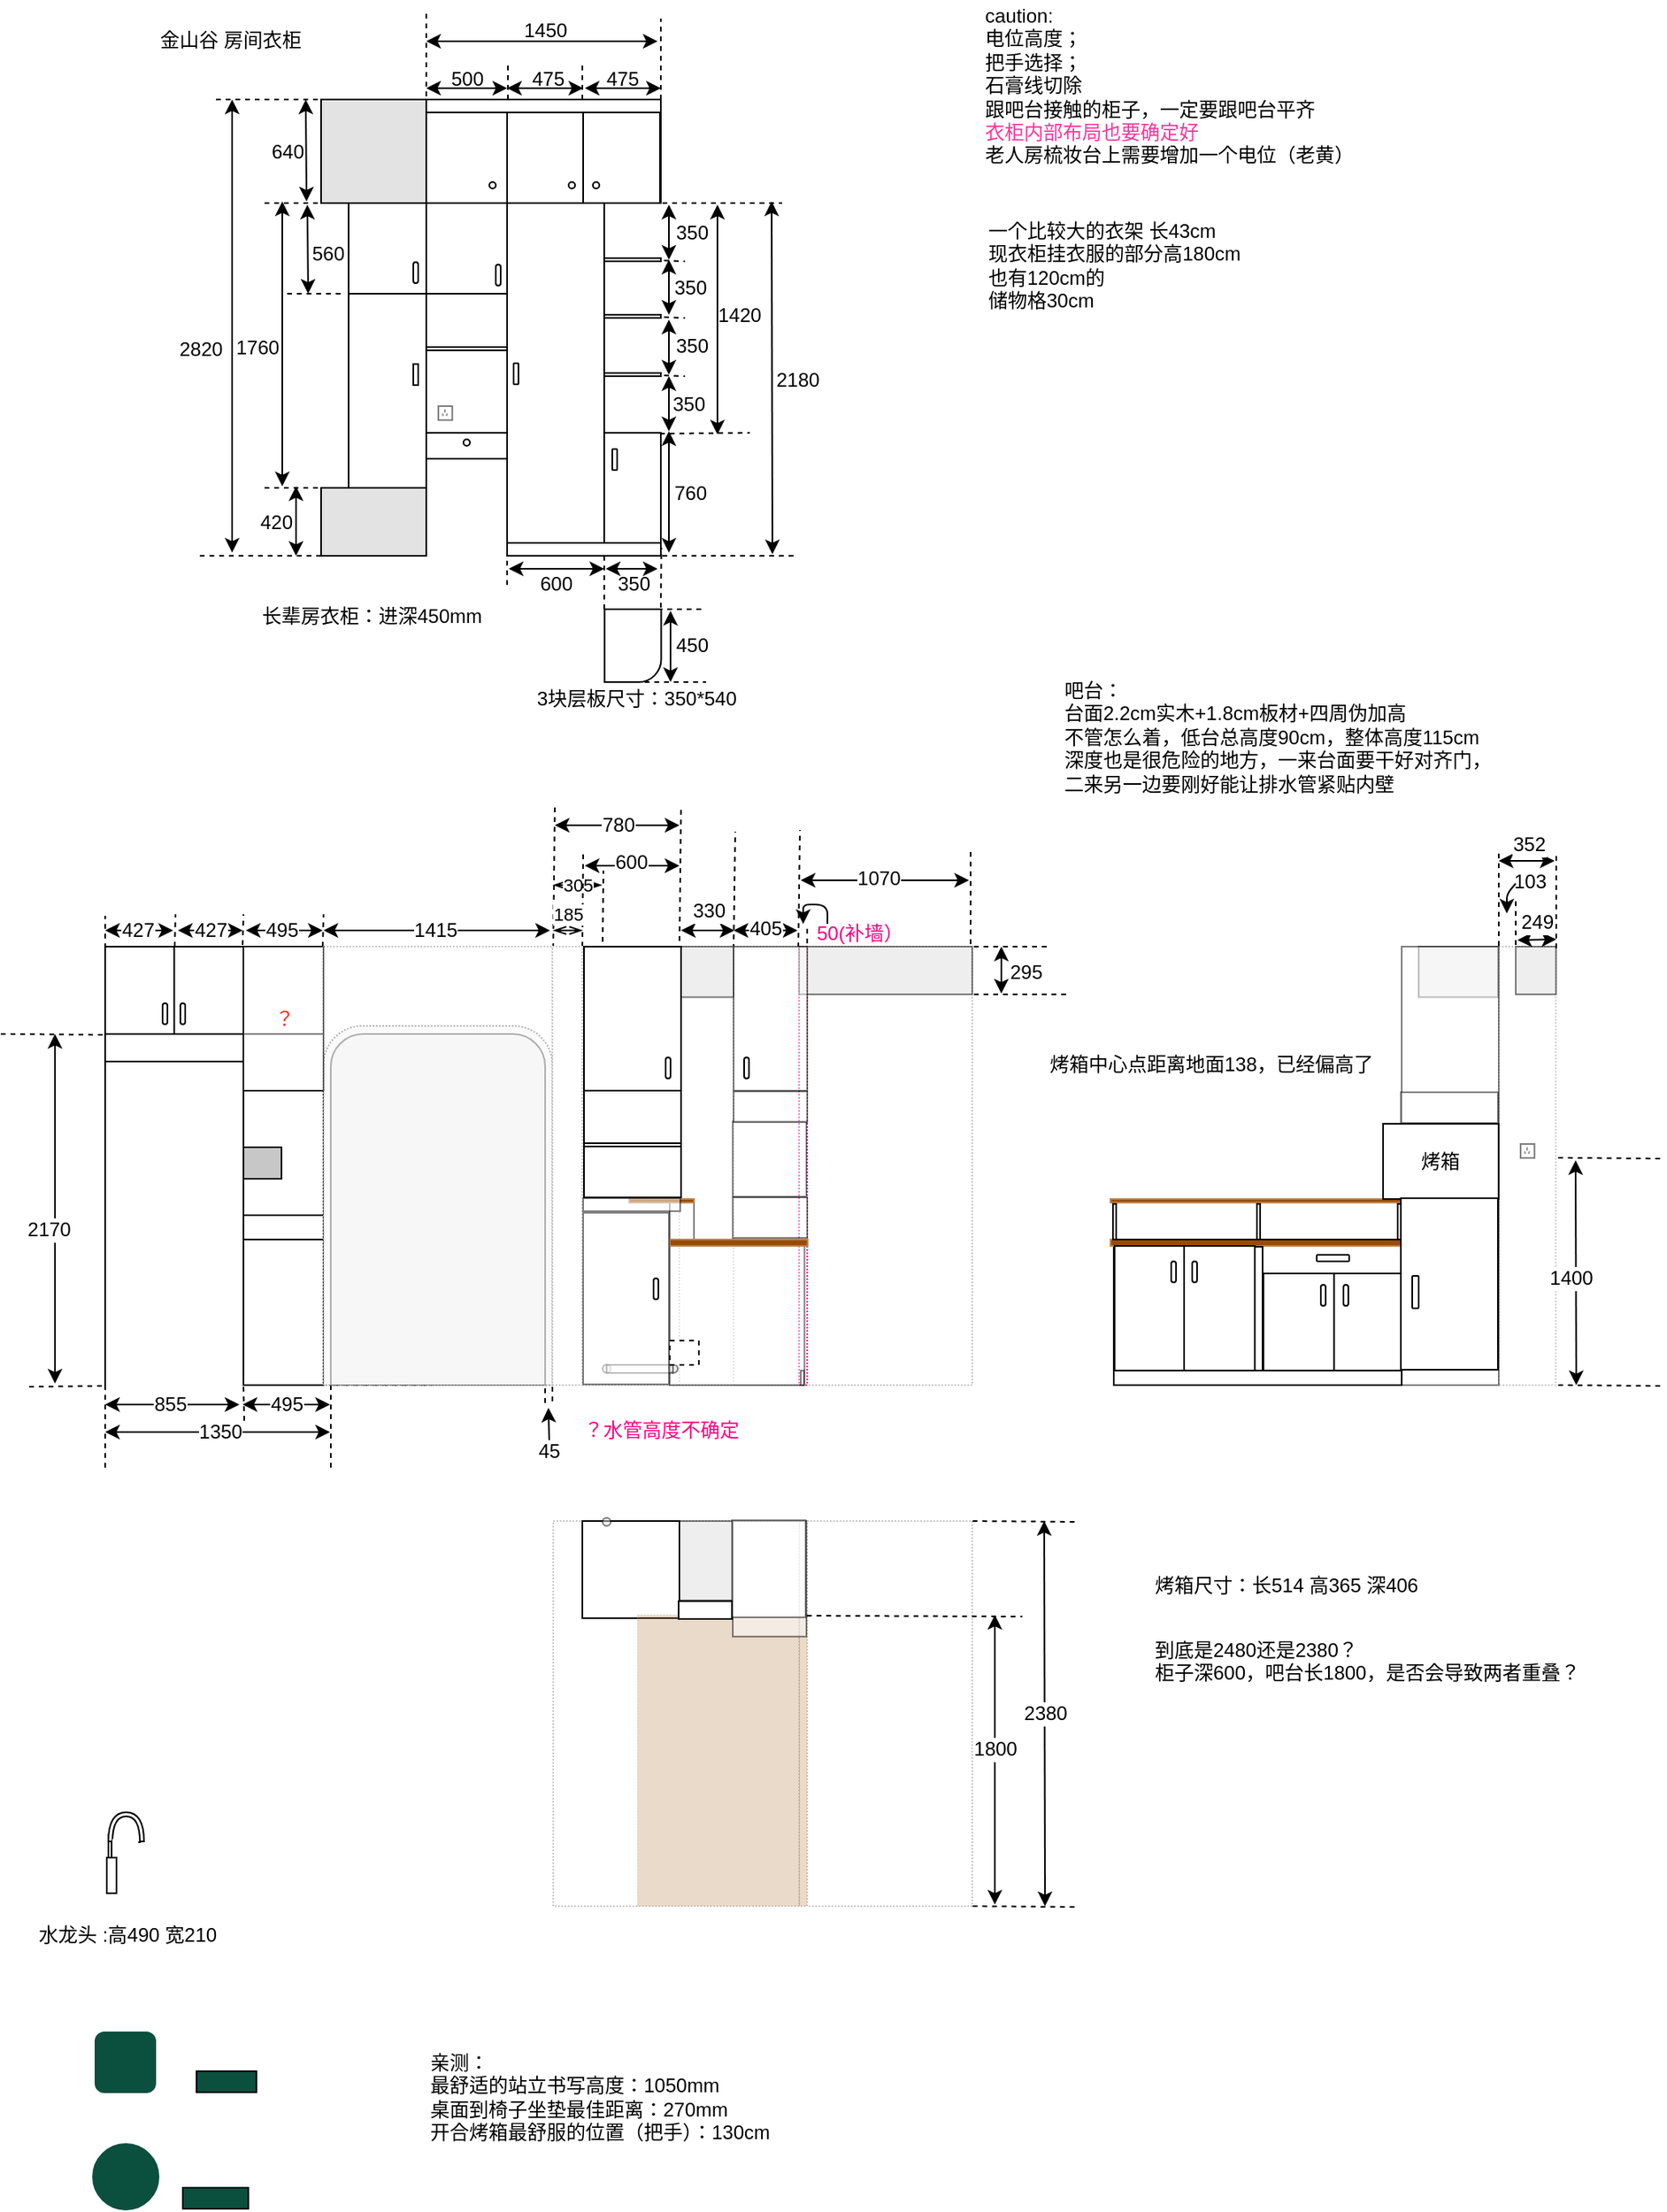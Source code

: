 <mxfile version="10.7.7" type="github"><diagram id="06rKSinMVohozpnqbZga" name="Page-1"><mxGraphModel dx="758" dy="525" grid="1" gridSize="10" guides="1" tooltips="1" connect="1" arrows="0" fold="1" page="0" pageScale="1" pageWidth="1169" pageHeight="1654" math="0" shadow="0"><root><mxCell id="0"/><mxCell id="1" parent="0"/><mxCell id="86xtcEjeZSYS1z0MG2cP-60" value="350" style="text;html=1;resizable=0;points=[];autosize=1;align=left;verticalAlign=top;spacingTop=-4;" parent="1" vertex="1"><mxGeometry x="392" y="375.5" width="40" height="20" as="geometry"/></mxCell><mxCell id="mecw-xYN9Q-gyQ56u62u-1" value="" style="rounded=0;whiteSpace=wrap;html=1;" parent="1" vertex="1"><mxGeometry x="275.5" y="86.5" width="145" height="282" as="geometry"/></mxCell><mxCell id="mecw-xYN9Q-gyQ56u62u-2" value="" style="rounded=0;whiteSpace=wrap;html=1;fillColor=#E3E3E3;" parent="1" vertex="1"><mxGeometry x="210.5" y="86.5" width="65" height="64" as="geometry"/></mxCell><mxCell id="mecw-xYN9Q-gyQ56u62u-3" value="" style="rounded=0;whiteSpace=wrap;html=1;fillColor=#E3E3E3;" parent="1" vertex="1"><mxGeometry x="210.5" y="326.5" width="65" height="42" as="geometry"/></mxCell><mxCell id="mecw-xYN9Q-gyQ56u62u-4" value="" style="rounded=0;whiteSpace=wrap;html=1;" parent="1" vertex="1"><mxGeometry x="227.5" y="150.5" width="48" height="176" as="geometry"/></mxCell><mxCell id="mecw-xYN9Q-gyQ56u62u-5" value="" style="rounded=0;whiteSpace=wrap;html=1;fillColor=#FFFFFF;" parent="1" vertex="1"><mxGeometry x="275.5" y="86.5" width="145" height="64" as="geometry"/></mxCell><mxCell id="mecw-xYN9Q-gyQ56u62u-6" value="" style="rounded=0;whiteSpace=wrap;html=1;fillColor=#FFFFFF;" parent="1" vertex="1"><mxGeometry x="275.5" y="86.5" width="145" height="8" as="geometry"/></mxCell><mxCell id="mecw-xYN9Q-gyQ56u62u-7" value="" style="rounded=0;whiteSpace=wrap;html=1;fillColor=#FFFFFF;" parent="1" vertex="1"><mxGeometry x="338.5" y="291.5" width="50" height="76" as="geometry"/></mxCell><mxCell id="mecw-xYN9Q-gyQ56u62u-8" value="" style="rounded=0;whiteSpace=wrap;html=1;fillColor=#FFFFFF;" parent="1" vertex="1"><mxGeometry x="325.5" y="150.5" width="60" height="218" as="geometry"/></mxCell><mxCell id="mecw-xYN9Q-gyQ56u62u-9" value="" style="rounded=0;whiteSpace=wrap;html=1;fillColor=#FFFFFF;" parent="1" vertex="1"><mxGeometry x="385.5" y="292.5" width="35" height="76" as="geometry"/></mxCell><mxCell id="mecw-xYN9Q-gyQ56u62u-10" value="" style="rounded=0;whiteSpace=wrap;html=1;fillColor=#FFFFFF;" parent="1" vertex="1"><mxGeometry x="275.5" y="94.5" width="50" height="56" as="geometry"/></mxCell><mxCell id="mecw-xYN9Q-gyQ56u62u-12" value="" style="rounded=0;whiteSpace=wrap;html=1;fillColor=#FFFFFF;" parent="1" vertex="1"><mxGeometry x="372.5" y="94.5" width="47.5" height="56" as="geometry"/></mxCell><mxCell id="mecw-xYN9Q-gyQ56u62u-19" value="" style="group" parent="1" vertex="1" connectable="0"><mxGeometry x="285.5" y="298.5" width="50" height="16" as="geometry"/></mxCell><mxCell id="mecw-xYN9Q-gyQ56u62u-20" value="" style="group" parent="mecw-xYN9Q-gyQ56u62u-19" vertex="1" connectable="0"><mxGeometry width="50" height="16" as="geometry"/></mxCell><mxCell id="mecw-xYN9Q-gyQ56u62u-14" value="" style="rounded=0;whiteSpace=wrap;html=1;fillColor=#FFFFFF;" parent="1" vertex="1"><mxGeometry x="275.5" y="292.5" width="50" height="16" as="geometry"/></mxCell><mxCell id="mecw-xYN9Q-gyQ56u62u-27" value="" style="ellipse;whiteSpace=wrap;html=1;aspect=fixed;rounded=0;fillColor=#FFFFFF;" parent="1" vertex="1"><mxGeometry x="298.5" y="296.5" width="4" height="4" as="geometry"/></mxCell><mxCell id="mecw-xYN9Q-gyQ56u62u-28" value="" style="rounded=0;whiteSpace=wrap;html=1;fillColor=#FFFFFF;strokeColor=#FFFFFF;" parent="1" vertex="1"><mxGeometry x="276.5" y="363.5" width="48" height="10" as="geometry"/></mxCell><mxCell id="mecw-xYN9Q-gyQ56u62u-29" value="" style="ellipse;whiteSpace=wrap;html=1;aspect=fixed;rounded=0;fillColor=#FFFFFF;" parent="1" vertex="1"><mxGeometry x="378.5" y="137.5" width="4" height="4" as="geometry"/></mxCell><mxCell id="mecw-xYN9Q-gyQ56u62u-30" value="" style="ellipse;whiteSpace=wrap;html=1;aspect=fixed;rounded=0;fillColor=#FFFFFF;" parent="1" vertex="1"><mxGeometry x="363.5" y="137.5" width="4" height="4" as="geometry"/></mxCell><mxCell id="mecw-xYN9Q-gyQ56u62u-33" value="" style="ellipse;whiteSpace=wrap;html=1;aspect=fixed;rounded=0;fillColor=#FFFFFF;" parent="1" vertex="1"><mxGeometry x="314.5" y="137.5" width="4" height="4" as="geometry"/></mxCell><mxCell id="mecw-xYN9Q-gyQ56u62u-35" value="" style="rounded=0;whiteSpace=wrap;html=1;fillColor=#FFFFFF;" parent="1" vertex="1"><mxGeometry x="325.5" y="360.5" width="60" height="8" as="geometry"/></mxCell><mxCell id="mecw-xYN9Q-gyQ56u62u-36" value="" style="rounded=0;whiteSpace=wrap;html=1;fillColor=#FFFFFF;" parent="1" vertex="1"><mxGeometry x="385.5" y="360.5" width="35" height="8" as="geometry"/></mxCell><mxCell id="mecw-xYN9Q-gyQ56u62u-38" value="" style="rounded=0;whiteSpace=wrap;html=1;fillColor=#FFFFFF;strokeColor=#FFFFFF;" parent="1" vertex="1"><mxGeometry x="382.5" y="361.5" width="35" height="6" as="geometry"/></mxCell><mxCell id="mecw-xYN9Q-gyQ56u62u-39" value="" style="rounded=1;whiteSpace=wrap;html=1;strokeColor=#000000;fillColor=#FFFFFF;rotation=90;" parent="1" vertex="1"><mxGeometry x="324.5" y="254.5" width="13" height="3" as="geometry"/></mxCell><mxCell id="mecw-xYN9Q-gyQ56u62u-42" value="" style="rounded=0;whiteSpace=wrap;html=1;fillColor=#FFFFFF;" parent="1" vertex="1"><mxGeometry x="275.5" y="150.5" width="50" height="56" as="geometry"/></mxCell><mxCell id="mecw-xYN9Q-gyQ56u62u-43" value="" style="rounded=0;whiteSpace=wrap;html=1;fillColor=#FFFFFF;" parent="1" vertex="1"><mxGeometry x="385.5" y="150.5" width="35" height="142" as="geometry"/></mxCell><mxCell id="mecw-xYN9Q-gyQ56u62u-45" value="" style="rounded=0;whiteSpace=wrap;html=1;fillColor=#FFFFFF;strokeColor=#FFFFFF;" parent="1" vertex="1"><mxGeometry x="416.5" y="151.5" width="5" height="140" as="geometry"/></mxCell><mxCell id="mecw-xYN9Q-gyQ56u62u-47" value="" style="rounded=0;whiteSpace=wrap;html=1;fillColor=#FFFFFF;" parent="1" vertex="1"><mxGeometry x="385.5" y="184.5" width="35" height="2" as="geometry"/></mxCell><mxCell id="mecw-xYN9Q-gyQ56u62u-50" value="" style="rounded=0;whiteSpace=wrap;html=1;fillColor=#FFFFFF;" parent="1" vertex="1"><mxGeometry x="385.5" y="219.5" width="35" height="2" as="geometry"/></mxCell><mxCell id="mecw-xYN9Q-gyQ56u62u-51" value="" style="rounded=0;whiteSpace=wrap;html=1;fillColor=#FFFFFF;" parent="1" vertex="1"><mxGeometry x="385.5" y="255.5" width="35" height="2" as="geometry"/></mxCell><mxCell id="mecw-xYN9Q-gyQ56u62u-53" value="" style="rounded=1;whiteSpace=wrap;html=1;strokeColor=#000000;fillColor=#FFFFFF;rotation=90;arcSize=50;" parent="1" vertex="1"><mxGeometry x="313.5" y="193.5" width="13" height="3" as="geometry"/></mxCell><mxCell id="mecw-xYN9Q-gyQ56u62u-54" value="" style="rounded=0;whiteSpace=wrap;html=1;fillColor=#FFFFFF;" parent="1" vertex="1"><mxGeometry x="227.5" y="150.5" width="48" height="56" as="geometry"/></mxCell><mxCell id="mecw-xYN9Q-gyQ56u62u-55" value="" style="rounded=0;whiteSpace=wrap;html=1;fillColor=#FFFFFF;" parent="1" vertex="1"><mxGeometry x="275.5" y="239.5" width="50" height="2" as="geometry"/></mxCell><mxCell id="mecw-xYN9Q-gyQ56u62u-56" value="" style="rounded=1;whiteSpace=wrap;html=1;strokeColor=#000000;fillColor=#FFFFFF;rotation=90;arcSize=50;" parent="1" vertex="1"><mxGeometry x="262.5" y="192" width="13" height="3" as="geometry"/></mxCell><mxCell id="mecw-xYN9Q-gyQ56u62u-57" value="" style="rounded=1;whiteSpace=wrap;html=1;strokeColor=#000000;fillColor=#FFFFFF;rotation=90;arcSize=0;" parent="1" vertex="1"><mxGeometry x="262.5" y="255" width="13" height="3" as="geometry"/></mxCell><mxCell id="mecw-xYN9Q-gyQ56u62u-75" value="" style="rounded=1;whiteSpace=wrap;html=1;strokeColor=#000000;fillColor=#FFFFFF;rotation=90;" parent="1" vertex="1"><mxGeometry x="385.5" y="307.5" width="13" height="3" as="geometry"/></mxCell><mxCell id="mecw-xYN9Q-gyQ56u62u-76" value="" style="endArrow=classic;startArrow=classic;html=1;" parent="1" edge="1"><mxGeometry width="50" height="50" relative="1" as="geometry"><mxPoint x="186.5" y="325.5" as="sourcePoint"/><mxPoint x="186.5" y="149.5" as="targetPoint"/></mxGeometry></mxCell><mxCell id="mecw-xYN9Q-gyQ56u62u-79" value="" style="endArrow=none;dashed=1;html=1;" parent="1" edge="1"><mxGeometry width="50" height="50" relative="1" as="geometry"><mxPoint x="175.5" y="326.5" as="sourcePoint"/><mxPoint x="210.5" y="326.5" as="targetPoint"/><Array as="points"/></mxGeometry></mxCell><mxCell id="mecw-xYN9Q-gyQ56u62u-80" value="" style="endArrow=none;dashed=1;html=1;" parent="1" edge="1"><mxGeometry width="50" height="50" relative="1" as="geometry"><mxPoint x="175.5" y="150.5" as="sourcePoint"/><mxPoint x="220.5" y="150.5" as="targetPoint"/><Array as="points"/></mxGeometry></mxCell><mxCell id="mecw-xYN9Q-gyQ56u62u-81" value="1760&lt;br&gt;&lt;br&gt;" style="text;html=1;resizable=0;points=[];autosize=1;align=left;verticalAlign=top;spacingTop=-4;" parent="1" vertex="1"><mxGeometry x="155.5" y="229.5" width="40" height="30" as="geometry"/></mxCell><mxCell id="mecw-xYN9Q-gyQ56u62u-82" value="" style="endArrow=none;dashed=1;html=1;" parent="1" edge="1"><mxGeometry width="50" height="50" relative="1" as="geometry"><mxPoint x="275.5" y="84.5" as="sourcePoint"/><mxPoint x="275.5" y="33.5" as="targetPoint"/></mxGeometry></mxCell><mxCell id="mecw-xYN9Q-gyQ56u62u-83" value="" style="endArrow=none;dashed=1;html=1;" parent="1" edge="1"><mxGeometry width="50" height="50" relative="1" as="geometry"><mxPoint x="420.5" y="86.5" as="sourcePoint"/><mxPoint x="420.5" y="36.5" as="targetPoint"/></mxGeometry></mxCell><mxCell id="mecw-xYN9Q-gyQ56u62u-84" value="" style="endArrow=classic;startArrow=classic;html=1;" parent="1" edge="1"><mxGeometry width="50" height="50" relative="1" as="geometry"><mxPoint x="275.5" y="50.5" as="sourcePoint"/><mxPoint x="418.5" y="50.5" as="targetPoint"/></mxGeometry></mxCell><mxCell id="mecw-xYN9Q-gyQ56u62u-86" value="1450&lt;br&gt;&lt;br&gt;" style="text;html=1;resizable=0;points=[];autosize=1;align=left;verticalAlign=top;spacingTop=-4;" parent="1" vertex="1"><mxGeometry x="333.5" y="33.5" width="40" height="30" as="geometry"/></mxCell><mxCell id="mecw-xYN9Q-gyQ56u62u-87" value="" style="endArrow=none;dashed=1;html=1;" parent="1" edge="1"><mxGeometry width="50" height="50" relative="1" as="geometry"><mxPoint x="326" y="86.5" as="sourcePoint"/><mxPoint x="326" y="63.5" as="targetPoint"/></mxGeometry></mxCell><mxCell id="mecw-xYN9Q-gyQ56u62u-88" value="" style="endArrow=none;dashed=1;html=1;" parent="1" edge="1"><mxGeometry width="50" height="50" relative="1" as="geometry"><mxPoint x="372" y="86.5" as="sourcePoint"/><mxPoint x="372" y="63.5" as="targetPoint"/></mxGeometry></mxCell><mxCell id="86xtcEjeZSYS1z0MG2cP-1" value="" style="endArrow=classic;startArrow=classic;html=1;" parent="1" edge="1"><mxGeometry width="50" height="50" relative="1" as="geometry"><mxPoint x="275.5" y="79.5" as="sourcePoint"/><mxPoint x="325.5" y="79.5" as="targetPoint"/></mxGeometry></mxCell><mxCell id="86xtcEjeZSYS1z0MG2cP-4" value="500&lt;br&gt;" style="text;html=1;resizable=0;points=[];autosize=1;align=left;verticalAlign=top;spacingTop=-4;" parent="1" vertex="1"><mxGeometry x="288.5" y="63.5" width="40" height="20" as="geometry"/></mxCell><mxCell id="86xtcEjeZSYS1z0MG2cP-11" value="" style="endArrow=classic;startArrow=classic;html=1;" parent="1" edge="1"><mxGeometry width="50" height="50" relative="1" as="geometry"><mxPoint x="325.5" y="79.5" as="sourcePoint"/><mxPoint x="372.5" y="79.5" as="targetPoint"/></mxGeometry></mxCell><mxCell id="86xtcEjeZSYS1z0MG2cP-14" value="475" style="text;html=1;resizable=0;points=[];autosize=1;align=left;verticalAlign=top;spacingTop=-4;" parent="1" vertex="1"><mxGeometry x="338.5" y="63.5" width="40" height="20" as="geometry"/></mxCell><mxCell id="86xtcEjeZSYS1z0MG2cP-15" value="475" style="text;html=1;resizable=0;points=[];autosize=1;align=left;verticalAlign=top;spacingTop=-4;" parent="1" vertex="1"><mxGeometry x="384.5" y="63.5" width="40" height="20" as="geometry"/></mxCell><mxCell id="86xtcEjeZSYS1z0MG2cP-16" value="" style="endArrow=classic;startArrow=classic;html=1;" parent="1" edge="1"><mxGeometry width="50" height="50" relative="1" as="geometry"><mxPoint x="373.5" y="79.5" as="sourcePoint"/><mxPoint x="420.5" y="79.5" as="targetPoint"/></mxGeometry></mxCell><mxCell id="86xtcEjeZSYS1z0MG2cP-17" value="" style="verticalLabelPosition=bottom;verticalAlign=top;html=1;shape=mxgraph.basic.corner_round_rect;dx=6.97;rotation=90;direction=south;" parent="1" vertex="1"><mxGeometry x="380.724" y="406.5" width="45" height="35" as="geometry"/></mxCell><mxCell id="86xtcEjeZSYS1z0MG2cP-22" value="" style="endArrow=none;dashed=1;html=1;" parent="1" edge="1"><mxGeometry width="50" height="50" relative="1" as="geometry"><mxPoint x="189.5" y="206.5" as="sourcePoint"/><mxPoint x="225.5" y="206.5" as="targetPoint"/><Array as="points"/></mxGeometry></mxCell><mxCell id="86xtcEjeZSYS1z0MG2cP-23" value="" style="endArrow=classic;startArrow=classic;html=1;" parent="1" edge="1"><mxGeometry width="50" height="50" relative="1" as="geometry"><mxPoint x="202.5" y="206.5" as="sourcePoint"/><mxPoint x="202" y="151.5" as="targetPoint"/></mxGeometry></mxCell><mxCell id="86xtcEjeZSYS1z0MG2cP-24" value="560&lt;br&gt;" style="text;html=1;resizable=0;points=[];autosize=1;align=left;verticalAlign=top;spacingTop=-4;" parent="1" vertex="1"><mxGeometry x="203" y="172" width="40" height="20" as="geometry"/></mxCell><mxCell id="86xtcEjeZSYS1z0MG2cP-26" value="" style="endArrow=none;dashed=1;html=1;" parent="1" edge="1"><mxGeometry width="50" height="50" relative="1" as="geometry"><mxPoint x="421.5" y="150.5" as="sourcePoint"/><mxPoint x="495.5" y="150.5" as="targetPoint"/><Array as="points"/></mxGeometry></mxCell><mxCell id="86xtcEjeZSYS1z0MG2cP-27" value="" style="endArrow=none;dashed=1;html=1;" parent="1" edge="1"><mxGeometry width="50" height="50" relative="1" as="geometry"><mxPoint x="420" y="293" as="sourcePoint"/><mxPoint x="475.5" y="292.5" as="targetPoint"/><Array as="points"/></mxGeometry></mxCell><mxCell id="86xtcEjeZSYS1z0MG2cP-28" value="" style="endArrow=none;dashed=1;html=1;" parent="1" edge="1"><mxGeometry width="50" height="50" relative="1" as="geometry"><mxPoint x="421.5" y="368.5" as="sourcePoint"/><mxPoint x="505.5" y="368.5" as="targetPoint"/><Array as="points"/></mxGeometry></mxCell><mxCell id="86xtcEjeZSYS1z0MG2cP-29" value="" style="endArrow=none;dashed=1;html=1;" parent="1" edge="1"><mxGeometry width="50" height="50" relative="1" as="geometry"><mxPoint x="422.5" y="186" as="sourcePoint"/><mxPoint x="435.5" y="186.5" as="targetPoint"/><Array as="points"/></mxGeometry></mxCell><mxCell id="86xtcEjeZSYS1z0MG2cP-30" value="" style="endArrow=none;dashed=1;html=1;" parent="1" edge="1"><mxGeometry width="50" height="50" relative="1" as="geometry"><mxPoint x="422.5" y="221" as="sourcePoint"/><mxPoint x="435.5" y="221.5" as="targetPoint"/><Array as="points"/></mxGeometry></mxCell><mxCell id="86xtcEjeZSYS1z0MG2cP-31" value="" style="endArrow=none;dashed=1;html=1;" parent="1" edge="1"><mxGeometry width="50" height="50" relative="1" as="geometry"><mxPoint x="422.5" y="257" as="sourcePoint"/><mxPoint x="435.5" y="257.5" as="targetPoint"/><Array as="points"/></mxGeometry></mxCell><mxCell id="86xtcEjeZSYS1z0MG2cP-32" value="" style="endArrow=none;dashed=1;html=1;" parent="1" edge="1"><mxGeometry width="50" height="50" relative="1" as="geometry"><mxPoint x="135.5" y="368.5" as="sourcePoint"/><mxPoint x="210.5" y="368.5" as="targetPoint"/><Array as="points"/></mxGeometry></mxCell><mxCell id="86xtcEjeZSYS1z0MG2cP-33" value="" style="endArrow=classic;startArrow=classic;html=1;" parent="1" edge="1"><mxGeometry width="50" height="50" relative="1" as="geometry"><mxPoint x="195" y="368.5" as="sourcePoint"/><mxPoint x="195" y="325.5" as="targetPoint"/></mxGeometry></mxCell><mxCell id="86xtcEjeZSYS1z0MG2cP-34" value="420" style="text;html=1;resizable=0;points=[];autosize=1;align=left;verticalAlign=top;spacingTop=-4;rotation=0;" parent="1" vertex="1"><mxGeometry x="170.5" y="337.5" width="40" height="20" as="geometry"/></mxCell><mxCell id="86xtcEjeZSYS1z0MG2cP-37" value="" style="endArrow=none;dashed=1;html=1;" parent="1" edge="1"><mxGeometry width="50" height="50" relative="1" as="geometry"><mxPoint x="145.5" y="86.5" as="sourcePoint"/><mxPoint x="208.5" y="86.5" as="targetPoint"/><Array as="points"/></mxGeometry></mxCell><mxCell id="86xtcEjeZSYS1z0MG2cP-38" value="" style="endArrow=classic;startArrow=classic;html=1;" parent="1" edge="1"><mxGeometry width="50" height="50" relative="1" as="geometry"><mxPoint x="201.5" y="149.5" as="sourcePoint"/><mxPoint x="201" y="86.5" as="targetPoint"/></mxGeometry></mxCell><mxCell id="86xtcEjeZSYS1z0MG2cP-39" value="640" style="text;html=1;resizable=0;points=[];autosize=1;align=left;verticalAlign=top;spacingTop=-4;" parent="1" vertex="1"><mxGeometry x="177.5" y="108.5" width="40" height="20" as="geometry"/></mxCell><mxCell id="86xtcEjeZSYS1z0MG2cP-40" value="" style="endArrow=none;dashed=1;html=1;" parent="1" edge="1"><mxGeometry width="50" height="50" relative="1" as="geometry"><mxPoint x="325.5" y="386.5" as="sourcePoint"/><mxPoint x="325.5" y="368.5" as="targetPoint"/></mxGeometry></mxCell><mxCell id="86xtcEjeZSYS1z0MG2cP-41" value="" style="endArrow=none;dashed=1;html=1;" parent="1" edge="1"><mxGeometry width="50" height="50" relative="1" as="geometry"><mxPoint x="385.5" y="401.5" as="sourcePoint"/><mxPoint x="385.5" y="368.5" as="targetPoint"/></mxGeometry></mxCell><mxCell id="86xtcEjeZSYS1z0MG2cP-42" value="" style="endArrow=none;dashed=1;html=1;entryX=1.038;entryY=0.658;entryDx=0;entryDy=0;entryPerimeter=0;" parent="1" edge="1"><mxGeometry width="50" height="50" relative="1" as="geometry"><mxPoint x="420.5" y="400.5" as="sourcePoint"/><mxPoint x="420.833" y="363.5" as="targetPoint"/></mxGeometry></mxCell><mxCell id="86xtcEjeZSYS1z0MG2cP-43" value="" style="endArrow=classic;startArrow=classic;html=1;" parent="1" edge="1"><mxGeometry width="50" height="50" relative="1" as="geometry"><mxPoint x="425.5" y="185.5" as="sourcePoint"/><mxPoint x="425.5" y="151.5" as="targetPoint"/></mxGeometry></mxCell><mxCell id="86xtcEjeZSYS1z0MG2cP-45" value="350" style="text;html=1;resizable=0;points=[];autosize=1;align=left;verticalAlign=top;spacingTop=-4;" parent="1" vertex="1"><mxGeometry x="427.5" y="158.5" width="40" height="20" as="geometry"/></mxCell><mxCell id="86xtcEjeZSYS1z0MG2cP-46" value="" style="endArrow=classic;startArrow=classic;html=1;" parent="1" edge="1"><mxGeometry width="50" height="50" relative="1" as="geometry"><mxPoint x="425.5" y="219.5" as="sourcePoint"/><mxPoint x="425.5" y="185.5" as="targetPoint"/></mxGeometry></mxCell><mxCell id="86xtcEjeZSYS1z0MG2cP-47" value="350" style="text;html=1;resizable=0;points=[];autosize=1;align=left;verticalAlign=top;spacingTop=-4;" parent="1" vertex="1"><mxGeometry x="426.5" y="192.5" width="40" height="20" as="geometry"/></mxCell><mxCell id="86xtcEjeZSYS1z0MG2cP-48" value="" style="endArrow=classic;startArrow=classic;html=1;" parent="1" edge="1"><mxGeometry width="50" height="50" relative="1" as="geometry"><mxPoint x="425.5" y="256.5" as="sourcePoint"/><mxPoint x="425.5" y="222.5" as="targetPoint"/></mxGeometry></mxCell><mxCell id="86xtcEjeZSYS1z0MG2cP-49" value="350" style="text;html=1;resizable=0;points=[];autosize=1;align=left;verticalAlign=top;spacingTop=-4;" parent="1" vertex="1"><mxGeometry x="427.5" y="228.5" width="40" height="20" as="geometry"/></mxCell><mxCell id="86xtcEjeZSYS1z0MG2cP-50" value="" style="endArrow=classic;startArrow=classic;html=1;" parent="1" edge="1"><mxGeometry width="50" height="50" relative="1" as="geometry"><mxPoint x="425.5" y="291.5" as="sourcePoint"/><mxPoint x="425.5" y="257.5" as="targetPoint"/></mxGeometry></mxCell><mxCell id="86xtcEjeZSYS1z0MG2cP-51" value="350" style="text;html=1;resizable=0;points=[];autosize=1;align=left;verticalAlign=top;spacingTop=-4;" parent="1" vertex="1"><mxGeometry x="425.5" y="264.5" width="40" height="20" as="geometry"/></mxCell><mxCell id="86xtcEjeZSYS1z0MG2cP-52" value="长辈房衣柜：进深450mm" style="text;html=1;strokeColor=none;fillColor=none;align=center;verticalAlign=middle;whiteSpace=wrap;rounded=0;" parent="1" vertex="1"><mxGeometry x="156.5" y="395.5" width="170" height="20" as="geometry"/></mxCell><mxCell id="86xtcEjeZSYS1z0MG2cP-53" value="caution:&lt;br&gt;电位高度；&lt;br&gt;把手选择；&lt;br&gt;石膏线切除&lt;br&gt;跟吧台接触的柜子，一定要跟吧台平齐&lt;br&gt;&lt;font color=&quot;#ff3399&quot;&gt;衣柜内部布局也要确定好&lt;br&gt;&lt;/font&gt;老人房梳妆台上需要增加一个电位（老黄）&lt;br&gt;" style="text;html=1;resizable=0;points=[];autosize=1;align=left;verticalAlign=top;spacingTop=-4;" parent="1" vertex="1"><mxGeometry x="618.5" y="25" width="240" height="100" as="geometry"/></mxCell><mxCell id="86xtcEjeZSYS1z0MG2cP-54" value="" style="endArrow=classic;startArrow=classic;html=1;" parent="1" edge="1"><mxGeometry width="50" height="50" relative="1" as="geometry"><mxPoint x="326.5" y="376.5" as="sourcePoint"/><mxPoint x="385.5" y="376.5" as="targetPoint"/></mxGeometry></mxCell><mxCell id="86xtcEjeZSYS1z0MG2cP-55" value="" style="endArrow=classic;startArrow=classic;html=1;" parent="1" edge="1"><mxGeometry width="50" height="50" relative="1" as="geometry"><mxPoint x="386.5" y="376.5" as="sourcePoint"/><mxPoint x="418.5" y="376.5" as="targetPoint"/></mxGeometry></mxCell><mxCell id="86xtcEjeZSYS1z0MG2cP-56" value="" style="endArrow=classic;startArrow=classic;html=1;" parent="1" edge="1"><mxGeometry width="50" height="50" relative="1" as="geometry"><mxPoint x="425.5" y="366.5" as="sourcePoint"/><mxPoint x="425.5" y="291.5" as="targetPoint"/></mxGeometry></mxCell><mxCell id="86xtcEjeZSYS1z0MG2cP-57" value="" style="endArrow=classic;startArrow=classic;html=1;" parent="1" edge="1"><mxGeometry width="50" height="50" relative="1" as="geometry"><mxPoint x="455.5" y="293.5" as="sourcePoint"/><mxPoint x="455.5" y="151.5" as="targetPoint"/></mxGeometry></mxCell><mxCell id="86xtcEjeZSYS1z0MG2cP-58" value="1420" style="text;html=1;resizable=0;points=[];autosize=1;align=left;verticalAlign=top;spacingTop=-4;" parent="1" vertex="1"><mxGeometry x="453.5" y="209.5" width="40" height="20" as="geometry"/></mxCell><mxCell id="86xtcEjeZSYS1z0MG2cP-59" value="600" style="text;html=1;resizable=0;points=[];autosize=1;align=left;verticalAlign=top;spacingTop=-4;" parent="1" vertex="1"><mxGeometry x="343.5" y="375.5" width="40" height="20" as="geometry"/></mxCell><mxCell id="86xtcEjeZSYS1z0MG2cP-62" value="760" style="text;html=1;resizable=0;points=[];autosize=1;align=left;verticalAlign=top;spacingTop=-4;" parent="1" vertex="1"><mxGeometry x="426.5" y="319.5" width="40" height="20" as="geometry"/></mxCell><mxCell id="86xtcEjeZSYS1z0MG2cP-63" value="" style="endArrow=classic;startArrow=classic;html=1;" parent="1" edge="1"><mxGeometry width="50" height="50" relative="1" as="geometry"><mxPoint x="489.5" y="367.5" as="sourcePoint"/><mxPoint x="489" y="149.5" as="targetPoint"/></mxGeometry></mxCell><mxCell id="86xtcEjeZSYS1z0MG2cP-64" value="2180" style="text;html=1;resizable=0;points=[];autosize=1;align=left;verticalAlign=top;spacingTop=-4;" parent="1" vertex="1"><mxGeometry x="489.5" y="249.5" width="40" height="20" as="geometry"/></mxCell><mxCell id="86xtcEjeZSYS1z0MG2cP-67" value="" style="endArrow=classic;startArrow=classic;html=1;" parent="1" edge="1"><mxGeometry width="50" height="50" relative="1" as="geometry"><mxPoint x="155.5" y="366.5" as="sourcePoint"/><mxPoint x="155.5" y="86.5" as="targetPoint"/></mxGeometry></mxCell><mxCell id="86xtcEjeZSYS1z0MG2cP-68" value="2820" style="text;html=1;resizable=0;points=[];autosize=1;align=left;verticalAlign=top;spacingTop=-4;" parent="1" vertex="1"><mxGeometry x="120.5" y="230.5" width="40" height="20" as="geometry"/></mxCell><mxCell id="86xtcEjeZSYS1z0MG2cP-69" value="" style="endArrow=none;dashed=1;html=1;" parent="1" edge="1"><mxGeometry width="50" height="50" relative="1" as="geometry"><mxPoint x="418.5" y="401.5" as="sourcePoint"/><mxPoint x="446.5" y="401.5" as="targetPoint"/><Array as="points"/></mxGeometry></mxCell><mxCell id="86xtcEjeZSYS1z0MG2cP-70" value="" style="endArrow=none;dashed=1;html=1;" parent="1" edge="1"><mxGeometry width="50" height="50" relative="1" as="geometry"><mxPoint x="404.5" y="446.5" as="sourcePoint"/><mxPoint x="448.5" y="446.5" as="targetPoint"/><Array as="points"/></mxGeometry></mxCell><mxCell id="86xtcEjeZSYS1z0MG2cP-71" value="" style="endArrow=classic;startArrow=classic;html=1;" parent="1" edge="1"><mxGeometry width="50" height="50" relative="1" as="geometry"><mxPoint x="426.5" y="446.5" as="sourcePoint"/><mxPoint x="426.5" y="402.5" as="targetPoint"/></mxGeometry></mxCell><mxCell id="86xtcEjeZSYS1z0MG2cP-74" value="450" style="text;html=1;resizable=0;points=[];autosize=1;align=left;verticalAlign=top;spacingTop=-4;" parent="1" vertex="1"><mxGeometry x="427.5" y="414" width="40" height="20" as="geometry"/></mxCell><mxCell id="86xtcEjeZSYS1z0MG2cP-75" value="3块层板尺寸：350*540" style="text;html=1;resizable=0;points=[];autosize=1;align=left;verticalAlign=top;spacingTop=-4;" parent="1" vertex="1"><mxGeometry x="342" y="446.5" width="140" height="20" as="geometry"/></mxCell><mxCell id="leyCXZmD1-BoUE0tLFRY-1" value="" style="rounded=0;whiteSpace=wrap;html=1;" parent="1" vertex="1"><mxGeometry x="77" y="610" width="135" height="271" as="geometry"/></mxCell><mxCell id="leyCXZmD1-BoUE0tLFRY-3" value="" style="rounded=0;whiteSpace=wrap;html=1;" parent="1" vertex="1"><mxGeometry x="77" y="610" width="135" height="54" as="geometry"/></mxCell><mxCell id="leyCXZmD1-BoUE0tLFRY-4" value="" style="rounded=0;whiteSpace=wrap;html=1;" parent="1" vertex="1"><mxGeometry x="77" y="664" width="85.5" height="217" as="geometry"/></mxCell><mxCell id="leyCXZmD1-BoUE0tLFRY-5" value="" style="rounded=0;whiteSpace=wrap;html=1;fillColor=#C7C7C7;" parent="1" vertex="1"><mxGeometry x="162.5" y="734" width="23.5" height="19.5" as="geometry"/></mxCell><mxCell id="leyCXZmD1-BoUE0tLFRY-10" value="" style="endArrow=none;dashed=1;html=1;" parent="1" edge="1"><mxGeometry width="50" height="50" relative="1" as="geometry"><mxPoint x="218.5" y="881" as="sourcePoint"/><mxPoint x="280" y="881" as="targetPoint"/><Array as="points"/></mxGeometry></mxCell><mxCell id="leyCXZmD1-BoUE0tLFRY-11" value="" style="endArrow=classic;startArrow=classic;html=1;" parent="1" edge="1"><mxGeometry width="50" height="50" relative="1" as="geometry"><mxPoint x="260" y="880" as="sourcePoint"/><mxPoint x="260" y="754" as="targetPoint"/></mxGeometry></mxCell><mxCell id="leyCXZmD1-BoUE0tLFRY-19" value="1275" style="text;html=1;resizable=0;points=[];align=center;verticalAlign=middle;labelBackgroundColor=#ffffff;" parent="leyCXZmD1-BoUE0tLFRY-11" vertex="1" connectable="0"><mxGeometry x="-0.225" y="1" relative="1" as="geometry"><mxPoint x="5" y="-12" as="offset"/></mxGeometry></mxCell><mxCell id="leyCXZmD1-BoUE0tLFRY-13" value="" style="endArrow=none;dashed=1;html=1;" parent="1" edge="1"><mxGeometry width="50" height="50" relative="1" as="geometry"><mxPoint x="163" y="903" as="sourcePoint"/><mxPoint x="162.5" y="881" as="targetPoint"/></mxGeometry></mxCell><mxCell id="leyCXZmD1-BoUE0tLFRY-14" value="" style="endArrow=none;dashed=1;html=1;" parent="1" edge="1"><mxGeometry width="50" height="50" relative="1" as="geometry"><mxPoint x="77" y="932" as="sourcePoint"/><mxPoint x="77" y="881" as="targetPoint"/></mxGeometry></mxCell><mxCell id="leyCXZmD1-BoUE0tLFRY-15" value="" style="endArrow=classic;startArrow=classic;html=1;" parent="1" edge="1"><mxGeometry width="50" height="50" relative="1" as="geometry"><mxPoint x="77" y="893" as="sourcePoint"/><mxPoint x="160" y="893" as="targetPoint"/></mxGeometry></mxCell><mxCell id="leyCXZmD1-BoUE0tLFRY-18" value="855" style="text;html=1;resizable=0;points=[];align=center;verticalAlign=middle;labelBackgroundColor=#ffffff;" parent="leyCXZmD1-BoUE0tLFRY-15" vertex="1" connectable="0"><mxGeometry x="-0.325" y="-4" relative="1" as="geometry"><mxPoint x="12" y="-4" as="offset"/></mxGeometry></mxCell><mxCell id="leyCXZmD1-BoUE0tLFRY-20" value="" style="endArrow=none;dashed=1;html=1;" parent="1" edge="1"><mxGeometry width="50" height="50" relative="1" as="geometry"><mxPoint x="12.5" y="664" as="sourcePoint"/><mxPoint x="77" y="664.5" as="targetPoint"/><Array as="points"/></mxGeometry></mxCell><mxCell id="leyCXZmD1-BoUE0tLFRY-21" value="" style="endArrow=none;dashed=1;html=1;" parent="1" edge="1"><mxGeometry width="50" height="50" relative="1" as="geometry"><mxPoint x="30" y="882" as="sourcePoint"/><mxPoint x="77" y="881.5" as="targetPoint"/><Array as="points"/></mxGeometry></mxCell><mxCell id="leyCXZmD1-BoUE0tLFRY-22" value="" style="endArrow=classic;startArrow=classic;html=1;" parent="1" edge="1"><mxGeometry width="50" height="50" relative="1" as="geometry"><mxPoint x="46" y="880" as="sourcePoint"/><mxPoint x="46" y="664" as="targetPoint"/></mxGeometry></mxCell><mxCell id="leyCXZmD1-BoUE0tLFRY-23" value="2170" style="text;html=1;resizable=0;points=[];align=center;verticalAlign=middle;labelBackgroundColor=#ffffff;" parent="leyCXZmD1-BoUE0tLFRY-22" vertex="1" connectable="0"><mxGeometry x="-0.225" y="1" relative="1" as="geometry"><mxPoint x="-3" y="-12" as="offset"/></mxGeometry></mxCell><mxCell id="leyCXZmD1-BoUE0tLFRY-24" value="" style="endArrow=none;dashed=1;html=1;" parent="1" edge="1"><mxGeometry width="50" height="50" relative="1" as="geometry"><mxPoint x="216.5" y="932" as="sourcePoint"/><mxPoint x="216.5" y="881" as="targetPoint"/></mxGeometry></mxCell><mxCell id="leyCXZmD1-BoUE0tLFRY-25" value="" style="endArrow=classic;startArrow=classic;html=1;" parent="1" edge="1"><mxGeometry width="50" height="50" relative="1" as="geometry"><mxPoint x="162" y="893" as="sourcePoint"/><mxPoint x="216" y="893" as="targetPoint"/></mxGeometry></mxCell><mxCell id="leyCXZmD1-BoUE0tLFRY-26" value="495&lt;br&gt;" style="text;html=1;resizable=0;points=[];align=center;verticalAlign=middle;labelBackgroundColor=#ffffff;" parent="leyCXZmD1-BoUE0tLFRY-25" vertex="1" connectable="0"><mxGeometry x="-0.325" y="-4" relative="1" as="geometry"><mxPoint x="9" y="-4" as="offset"/></mxGeometry></mxCell><mxCell id="leyCXZmD1-BoUE0tLFRY-27" value="" style="endArrow=classic;startArrow=classic;html=1;" parent="1" edge="1"><mxGeometry width="50" height="50" relative="1" as="geometry"><mxPoint x="77" y="910" as="sourcePoint"/><mxPoint x="216" y="910" as="targetPoint"/></mxGeometry></mxCell><mxCell id="leyCXZmD1-BoUE0tLFRY-28" value="1350" style="text;html=1;resizable=0;points=[];align=center;verticalAlign=middle;labelBackgroundColor=#ffffff;" parent="leyCXZmD1-BoUE0tLFRY-27" vertex="1" connectable="0"><mxGeometry x="-0.325" y="-4" relative="1" as="geometry"><mxPoint x="24" y="-4" as="offset"/></mxGeometry></mxCell><mxCell id="leyCXZmD1-BoUE0tLFRY-29" value="" style="rounded=0;whiteSpace=wrap;html=1;" parent="1" vertex="1"><mxGeometry x="77" y="610" width="42.7" height="54" as="geometry"/></mxCell><mxCell id="leyCXZmD1-BoUE0tLFRY-30" value="" style="rounded=0;whiteSpace=wrap;html=1;" parent="1" vertex="1"><mxGeometry x="162.5" y="610" width="49.5" height="54" as="geometry"/></mxCell><mxCell id="leyCXZmD1-BoUE0tLFRY-31" value="" style="endArrow=none;dashed=1;html=1;" parent="1" edge="1"><mxGeometry width="50" height="50" relative="1" as="geometry"><mxPoint x="77" y="611" as="sourcePoint"/><mxPoint x="77" y="591" as="targetPoint"/></mxGeometry></mxCell><mxCell id="leyCXZmD1-BoUE0tLFRY-32" value="" style="endArrow=none;dashed=1;html=1;" parent="1" edge="1"><mxGeometry width="50" height="50" relative="1" as="geometry"><mxPoint x="120" y="610" as="sourcePoint"/><mxPoint x="120.5" y="590" as="targetPoint"/></mxGeometry></mxCell><mxCell id="leyCXZmD1-BoUE0tLFRY-33" value="" style="endArrow=none;dashed=1;html=1;" parent="1" edge="1"><mxGeometry width="50" height="50" relative="1" as="geometry"><mxPoint x="162" y="609" as="sourcePoint"/><mxPoint x="162.5" y="590" as="targetPoint"/></mxGeometry></mxCell><mxCell id="leyCXZmD1-BoUE0tLFRY-34" value="" style="endArrow=none;dashed=1;html=1;" parent="1" edge="1"><mxGeometry width="50" height="50" relative="1" as="geometry"><mxPoint x="211.5" y="610" as="sourcePoint"/><mxPoint x="212" y="590" as="targetPoint"/></mxGeometry></mxCell><mxCell id="leyCXZmD1-BoUE0tLFRY-35" value="" style="endArrow=classic;startArrow=classic;html=1;" parent="1" edge="1"><mxGeometry width="50" height="50" relative="1" as="geometry"><mxPoint x="77" y="600" as="sourcePoint"/><mxPoint x="119" y="600" as="targetPoint"/></mxGeometry></mxCell><mxCell id="leyCXZmD1-BoUE0tLFRY-36" value="427&lt;br&gt;" style="text;html=1;resizable=0;points=[];align=center;verticalAlign=middle;labelBackgroundColor=#ffffff;" parent="leyCXZmD1-BoUE0tLFRY-35" vertex="1" connectable="0"><mxGeometry x="-0.325" y="-4" relative="1" as="geometry"><mxPoint x="6" y="-4" as="offset"/></mxGeometry></mxCell><mxCell id="leyCXZmD1-BoUE0tLFRY-38" value="" style="endArrow=classic;startArrow=classic;html=1;" parent="1" edge="1"><mxGeometry width="50" height="50" relative="1" as="geometry"><mxPoint x="122" y="600" as="sourcePoint"/><mxPoint x="162" y="600" as="targetPoint"/></mxGeometry></mxCell><mxCell id="leyCXZmD1-BoUE0tLFRY-39" value="427" style="text;html=1;resizable=0;points=[];align=center;verticalAlign=middle;labelBackgroundColor=#ffffff;" parent="leyCXZmD1-BoUE0tLFRY-38" vertex="1" connectable="0"><mxGeometry x="-0.325" y="-4" relative="1" as="geometry"><mxPoint x="6" y="-4" as="offset"/></mxGeometry></mxCell><mxCell id="leyCXZmD1-BoUE0tLFRY-40" value="" style="endArrow=classic;startArrow=classic;html=1;" parent="1" edge="1"><mxGeometry width="50" height="50" relative="1" as="geometry"><mxPoint x="164" y="600" as="sourcePoint"/><mxPoint x="211.5" y="600" as="targetPoint"/></mxGeometry></mxCell><mxCell id="leyCXZmD1-BoUE0tLFRY-41" value="495" style="text;html=1;resizable=0;points=[];align=center;verticalAlign=middle;labelBackgroundColor=#ffffff;" parent="leyCXZmD1-BoUE0tLFRY-40" vertex="1" connectable="0"><mxGeometry x="-0.325" y="-4" relative="1" as="geometry"><mxPoint x="6" y="-4" as="offset"/></mxGeometry></mxCell><mxCell id="leyCXZmD1-BoUE0tLFRY-42" value="" style="rounded=0;whiteSpace=wrap;html=1;" parent="1" vertex="1"><mxGeometry x="77" y="664" width="85.5" height="17" as="geometry"/></mxCell><mxCell id="leyCXZmD1-BoUE0tLFRY-44" value="" style="rounded=0;whiteSpace=wrap;html=1;" parent="1" vertex="1"><mxGeometry x="162.5" y="776" width="49.5" height="105" as="geometry"/></mxCell><mxCell id="leyCXZmD1-BoUE0tLFRY-45" value="" style="rounded=0;whiteSpace=wrap;html=1;" parent="1" vertex="1"><mxGeometry x="162.5" y="776" width="49.5" height="15" as="geometry"/></mxCell><mxCell id="leyCXZmD1-BoUE0tLFRY-46" value="" style="endArrow=none;dashed=1;html=1;" parent="1" edge="1"><mxGeometry width="50" height="50" relative="1" as="geometry"><mxPoint x="215" y="776" as="sourcePoint"/><mxPoint x="251" y="777" as="targetPoint"/><Array as="points"/></mxGeometry></mxCell><mxCell id="leyCXZmD1-BoUE0tLFRY-47" value="" style="endArrow=classic;startArrow=classic;html=1;" parent="1" edge="1"><mxGeometry width="50" height="50" relative="1" as="geometry"><mxPoint x="228" y="880" as="sourcePoint"/><mxPoint x="228" y="778" as="targetPoint"/></mxGeometry></mxCell><mxCell id="leyCXZmD1-BoUE0tLFRY-48" value="1050&lt;br&gt;" style="text;html=1;resizable=0;points=[];align=center;verticalAlign=middle;labelBackgroundColor=#ffffff;" parent="leyCXZmD1-BoUE0tLFRY-47" vertex="1" connectable="0"><mxGeometry x="-0.225" y="1" relative="1" as="geometry"><mxPoint x="5" y="-12" as="offset"/></mxGeometry></mxCell><mxCell id="leyCXZmD1-BoUE0tLFRY-49" value="亲测：&lt;br&gt;最舒适的站立书写高度：1050mm&lt;br&gt;桌面到椅子坐垫最佳距离：270mm&lt;br&gt;开合烤箱最舒服的位置（把手）：130cm&lt;br&gt;" style="text;html=1;resizable=0;points=[];autosize=1;align=left;verticalAlign=top;spacingTop=-4;" parent="1" vertex="1"><mxGeometry x="275.5" y="1290" width="230" height="60" as="geometry"/></mxCell><mxCell id="leyCXZmD1-BoUE0tLFRY-50" value="" style="rounded=0;whiteSpace=wrap;html=1;strokeColor=#FFFFFF;" parent="1" vertex="1"><mxGeometry x="78" y="876" width="83.5" height="7" as="geometry"/></mxCell><mxCell id="leyCXZmD1-BoUE0tLFRY-53" value="" style="rounded=0;whiteSpace=wrap;html=1;" parent="1" vertex="1"><mxGeometry x="162.5" y="664" width="49.5" height="35" as="geometry"/></mxCell><mxCell id="leyCXZmD1-BoUE0tLFRY-55" value="" style="rounded=1;whiteSpace=wrap;html=1;strokeColor=#000000;fillColor=#FFFFFF;rotation=90;arcSize=50;" parent="1" vertex="1"><mxGeometry x="107.5" y="650" width="13" height="3" as="geometry"/></mxCell><mxCell id="leyCXZmD1-BoUE0tLFRY-57" value="" style="rounded=1;whiteSpace=wrap;html=1;strokeColor=#000000;fillColor=#FFFFFF;rotation=90;arcSize=50;" parent="1" vertex="1"><mxGeometry x="118.5" y="650" width="13" height="3" as="geometry"/></mxCell><mxCell id="leyCXZmD1-BoUE0tLFRY-80" value="" style="endArrow=none;dashed=1;html=1;" parent="1" edge="1"><mxGeometry width="50" height="50" relative="1" as="geometry"><mxPoint x="354" y="611" as="sourcePoint"/><mxPoint x="355" y="522" as="targetPoint"/></mxGeometry></mxCell><mxCell id="leyCXZmD1-BoUE0tLFRY-81" value="" style="endArrow=none;dashed=1;html=1;" parent="1" edge="1"><mxGeometry width="50" height="50" relative="1" as="geometry"><mxPoint x="384.5" y="613" as="sourcePoint"/><mxPoint x="385" y="563" as="targetPoint"/></mxGeometry></mxCell><mxCell id="leyCXZmD1-BoUE0tLFRY-82" value="" style="endArrow=openThin;startArrow=openThin;html=1;startFill=0;endFill=0;" parent="1" edge="1"><mxGeometry width="50" height="50" relative="1" as="geometry"><mxPoint x="354" y="572" as="sourcePoint"/><mxPoint x="384" y="572" as="targetPoint"/></mxGeometry></mxCell><mxCell id="leyCXZmD1-BoUE0tLFRY-83" value="&lt;font style=&quot;font-size: 11px&quot;&gt;305&lt;/font&gt;" style="text;html=1;resizable=0;points=[];align=center;verticalAlign=middle;labelBackgroundColor=#ffffff;fontSize=7;" parent="leyCXZmD1-BoUE0tLFRY-82" vertex="1" connectable="0"><mxGeometry x="-0.325" y="-4" relative="1" as="geometry"><mxPoint x="5" y="-4" as="offset"/></mxGeometry></mxCell><mxCell id="leyCXZmD1-BoUE0tLFRY-85" value="" style="endArrow=none;dashed=1;html=1;" parent="1" edge="1"><mxGeometry width="50" height="50" relative="1" as="geometry"><mxPoint x="372" y="610" as="sourcePoint"/><mxPoint x="372.5" y="552" as="targetPoint"/></mxGeometry></mxCell><mxCell id="leyCXZmD1-BoUE0tLFRY-86" value="" style="endArrow=openThin;startArrow=openThin;html=1;startFill=0;endFill=0;" parent="1" edge="1"><mxGeometry width="50" height="50" relative="1" as="geometry"><mxPoint x="354" y="600" as="sourcePoint"/><mxPoint x="372" y="600" as="targetPoint"/></mxGeometry></mxCell><mxCell id="leyCXZmD1-BoUE0tLFRY-87" value="&lt;font style=&quot;font-size: 11px&quot;&gt;185&lt;/font&gt;" style="text;html=1;resizable=0;points=[];align=center;verticalAlign=middle;labelBackgroundColor=#ffffff;fontSize=7;" parent="leyCXZmD1-BoUE0tLFRY-86" vertex="1" connectable="0"><mxGeometry x="-0.325" y="-4" relative="1" as="geometry"><mxPoint x="3" y="-14" as="offset"/></mxGeometry></mxCell><mxCell id="leyCXZmD1-BoUE0tLFRY-91" value="" style="endArrow=classic;startArrow=classic;html=1;" parent="1" edge="1"><mxGeometry width="50" height="50" relative="1" as="geometry"><mxPoint x="212" y="600" as="sourcePoint"/><mxPoint x="352" y="600" as="targetPoint"/></mxGeometry></mxCell><mxCell id="leyCXZmD1-BoUE0tLFRY-92" value="1415" style="text;html=1;resizable=0;points=[];align=center;verticalAlign=middle;labelBackgroundColor=#ffffff;" parent="leyCXZmD1-BoUE0tLFRY-91" vertex="1" connectable="0"><mxGeometry x="-0.325" y="-4" relative="1" as="geometry"><mxPoint x="21" y="-4" as="offset"/></mxGeometry></mxCell><mxCell id="leyCXZmD1-BoUE0tLFRY-93" value="" style="endArrow=none;dashed=1;html=1;" parent="1" edge="1"><mxGeometry width="50" height="50" relative="1" as="geometry"><mxPoint x="432" y="612.5" as="sourcePoint"/><mxPoint x="433" y="523" as="targetPoint"/></mxGeometry></mxCell><mxCell id="leyCXZmD1-BoUE0tLFRY-97" value="" style="endArrow=classic;startArrow=classic;html=1;" parent="1" edge="1"><mxGeometry width="50" height="50" relative="1" as="geometry"><mxPoint x="355" y="535" as="sourcePoint"/><mxPoint x="432" y="535" as="targetPoint"/></mxGeometry></mxCell><mxCell id="leyCXZmD1-BoUE0tLFRY-98" value="780" style="text;html=1;resizable=0;points=[];align=center;verticalAlign=middle;labelBackgroundColor=#ffffff;" parent="leyCXZmD1-BoUE0tLFRY-97" vertex="1" connectable="0"><mxGeometry x="-0.325" y="-4" relative="1" as="geometry"><mxPoint x="13" y="-4" as="offset"/></mxGeometry></mxCell><mxCell id="leyCXZmD1-BoUE0tLFRY-99" value="" style="endArrow=none;dashed=1;html=1;" parent="1" edge="1"><mxGeometry width="50" height="50" relative="1" as="geometry"><mxPoint x="465.5" y="611.5" as="sourcePoint"/><mxPoint x="466.5" y="539" as="targetPoint"/></mxGeometry></mxCell><mxCell id="leyCXZmD1-BoUE0tLFRY-100" value="" style="endArrow=none;dashed=1;html=1;" parent="1" edge="1"><mxGeometry width="50" height="50" relative="1" as="geometry"><mxPoint x="505.5" y="610.5" as="sourcePoint"/><mxPoint x="506.5" y="538" as="targetPoint"/></mxGeometry></mxCell><mxCell id="leyCXZmD1-BoUE0tLFRY-101" value="" style="endArrow=classic;startArrow=classic;html=1;" parent="1" edge="1"><mxGeometry width="50" height="50" relative="1" as="geometry"><mxPoint x="433" y="600" as="sourcePoint"/><mxPoint x="466" y="600" as="targetPoint"/></mxGeometry></mxCell><mxCell id="leyCXZmD1-BoUE0tLFRY-102" value="330" style="text;html=1;resizable=0;points=[];align=center;verticalAlign=middle;labelBackgroundColor=#ffffff;" parent="leyCXZmD1-BoUE0tLFRY-101" vertex="1" connectable="0"><mxGeometry x="-0.325" y="-4" relative="1" as="geometry"><mxPoint x="6" y="-16" as="offset"/></mxGeometry></mxCell><mxCell id="leyCXZmD1-BoUE0tLFRY-103" value="" style="endArrow=classic;startArrow=classic;html=1;" parent="1" edge="1"><mxGeometry width="50" height="50" relative="1" as="geometry"><mxPoint x="465.5" y="600" as="sourcePoint"/><mxPoint x="505" y="600" as="targetPoint"/></mxGeometry></mxCell><mxCell id="leyCXZmD1-BoUE0tLFRY-104" value="405" style="text;html=1;resizable=0;points=[];align=center;verticalAlign=middle;labelBackgroundColor=#ffffff;" parent="leyCXZmD1-BoUE0tLFRY-103" vertex="1" connectable="0"><mxGeometry x="-0.325" y="-4" relative="1" as="geometry"><mxPoint x="6" y="-5" as="offset"/></mxGeometry></mxCell><mxCell id="GdWZneiW6SyjTDqioL6J-1" value="" style="endArrow=none;dashed=1;html=1;" parent="1" edge="1"><mxGeometry width="50" height="50" relative="1" as="geometry"><mxPoint x="349" y="892" as="sourcePoint"/><mxPoint x="349" y="880" as="targetPoint"/></mxGeometry></mxCell><mxCell id="GdWZneiW6SyjTDqioL6J-3" value="" style="endArrow=classic;html=1;" parent="1" edge="1"><mxGeometry width="50" height="50" relative="1" as="geometry"><mxPoint x="351.5" y="915" as="sourcePoint"/><mxPoint x="351" y="895" as="targetPoint"/></mxGeometry></mxCell><mxCell id="GdWZneiW6SyjTDqioL6J-6" value="45" style="text;html=1;resizable=0;points=[];autosize=1;align=left;verticalAlign=top;spacingTop=-4;" parent="1" vertex="1"><mxGeometry x="343" y="912" width="30" height="20" as="geometry"/></mxCell><mxCell id="GdWZneiW6SyjTDqioL6J-15" value="" style="group" parent="1" vertex="1" connectable="0"><mxGeometry x="212" y="610" width="141.5" height="271" as="geometry"/></mxCell><mxCell id="leyCXZmD1-BoUE0tLFRY-58" value="" style="rounded=0;whiteSpace=wrap;html=1;strokeColor=#C7C7C7;dashed=1;dashPattern=1 1;" parent="GdWZneiW6SyjTDqioL6J-15" vertex="1"><mxGeometry width="141.5" height="271" as="geometry"/></mxCell><mxCell id="GdWZneiW6SyjTDqioL6J-14" value="" style="group" parent="GdWZneiW6SyjTDqioL6J-15" vertex="1" connectable="0"><mxGeometry y="49" width="141.5" height="222" as="geometry"/></mxCell><mxCell id="leyCXZmD1-BoUE0tLFRY-67" value="" style="verticalLabelPosition=bottom;verticalAlign=top;html=1;shape=mxgraph.basic.rect;fillColor=#f5f5f5;fillColor2=none;strokeColor=#666666;strokeWidth=1;size=24;indent=5;dashed=1;dashPattern=1 1;topLeftStyle=rounded;topRightStyle=rounded;fontColor=#333333;opacity=50;" parent="GdWZneiW6SyjTDqioL6J-14" vertex="1"><mxGeometry width="141.5" height="222" as="geometry"/></mxCell><mxCell id="leyCXZmD1-BoUE0tLFRY-60" value="" style="verticalLabelPosition=bottom;verticalAlign=top;html=1;shape=mxgraph.basic.rect;fillColor=#f5f5f5;fillColor2=none;strokeColor=#666666;strokeWidth=1;size=20;indent=5;topLeftStyle=rounded;topRightStyle=rounded;fontColor=#333333;opacity=50;" parent="GdWZneiW6SyjTDqioL6J-14" vertex="1"><mxGeometry x="4.5" y="5" width="132.5" height="217" as="geometry"/></mxCell><mxCell id="GdWZneiW6SyjTDqioL6J-16" value="" style="endArrow=none;dashed=1;html=1;" parent="1" edge="1"><mxGeometry width="50" height="50" relative="1" as="geometry"><mxPoint x="353.5" y="891" as="sourcePoint"/><mxPoint x="353.5" y="881" as="targetPoint"/></mxGeometry></mxCell><mxCell id="leyCXZmD1-BoUE0tLFRY-66" value="" style="rounded=0;whiteSpace=wrap;html=1;strokeColor=#C7C7C7;dashed=1;dashPattern=1 1;resizeWidth=0;resizeHeight=0;rotatable=0;movable=1;deletable=1;cloneable=1;fixDash=0;snapToPoint=0;autosize=0;" parent="1" vertex="1"><mxGeometry x="353.5" y="610" width="152" height="271" as="geometry"/></mxCell><mxCell id="leyCXZmD1-BoUE0tLFRY-75" value="" style="rounded=0;whiteSpace=wrap;html=1;strokeColor=#C7C7C7;dashed=1;dashPattern=1 1;resizeWidth=0;resizeHeight=0;rotatable=0;movable=1;deletable=1;cloneable=1;fixDash=0;snapToPoint=0;autosize=0;" parent="1" vertex="1"><mxGeometry x="506" y="610" width="107" height="271" as="geometry"/></mxCell><mxCell id="GdWZneiW6SyjTDqioL6J-9" value="" style="rounded=0;whiteSpace=wrap;html=1;strokeColor=#C7C7C7;dashed=1;dashPattern=1 1;resizeWidth=0;resizeHeight=0;rotatable=0;movable=1;deletable=1;cloneable=1;fixDash=0;snapToPoint=0;autosize=0;" parent="1" vertex="1"><mxGeometry x="372" y="610" width="60" height="271" as="geometry"/></mxCell><mxCell id="leyCXZmD1-BoUE0tLFRY-78" value="" style="ellipse;whiteSpace=wrap;html=1;aspect=fixed;strokeColor=#000000;fillColor=#DEDEDE;opacity=50;" parent="1" vertex="1"><mxGeometry x="384.5" y="868.318" width="5" height="5" as="geometry"/></mxCell><mxCell id="GdWZneiW6SyjTDqioL6J-18" value="" style="endArrow=classic;startArrow=classic;html=1;" parent="1" edge="1"><mxGeometry width="50" height="50" relative="1" as="geometry"><mxPoint x="373.5" y="560" as="sourcePoint"/><mxPoint x="432" y="560" as="targetPoint"/></mxGeometry></mxCell><mxCell id="GdWZneiW6SyjTDqioL6J-19" value="600" style="text;html=1;resizable=0;points=[];align=center;verticalAlign=middle;labelBackgroundColor=#ffffff;" parent="GdWZneiW6SyjTDqioL6J-18" vertex="1" connectable="0"><mxGeometry x="-0.325" y="-4" relative="1" as="geometry"><mxPoint x="9" y="-6" as="offset"/></mxGeometry></mxCell><mxCell id="GdWZneiW6SyjTDqioL6J-20" value="" style="rounded=0;whiteSpace=wrap;html=1;strokeColor=#C7C7C7;dashed=1;dashPattern=1 1;resizeWidth=0;resizeHeight=0;rotatable=0;movable=1;deletable=1;cloneable=1;fixDash=0;snapToPoint=0;autosize=0;" parent="1" vertex="1"><mxGeometry x="465.5" y="610" width="40.5" height="271" as="geometry"/></mxCell><mxCell id="leyCXZmD1-BoUE0tLFRY-73" value="" style="verticalLabelPosition=bottom;verticalAlign=top;html=1;shape=mxgraph.basic.rect;fillColor=#DEDEDE;fillColor2=none;strokeColor=#000000;strokeWidth=1;size=20;indent=5;opacity=50;" parent="1" vertex="1"><mxGeometry x="432.5" y="610" width="33" height="31.2" as="geometry"/></mxCell><mxCell id="GdWZneiW6SyjTDqioL6J-21" value="" style="endArrow=none;dashed=1;html=1;" parent="1" edge="1"><mxGeometry width="50" height="50" relative="1" as="geometry"><mxPoint x="612" y="608.5" as="sourcePoint"/><mxPoint x="612" y="550" as="targetPoint"/></mxGeometry></mxCell><mxCell id="GdWZneiW6SyjTDqioL6J-22" value="" style="endArrow=classic;startArrow=classic;html=1;" parent="1" edge="1"><mxGeometry width="50" height="50" relative="1" as="geometry"><mxPoint x="507" y="569" as="sourcePoint"/><mxPoint x="611" y="569" as="targetPoint"/></mxGeometry></mxCell><mxCell id="GdWZneiW6SyjTDqioL6J-23" value="1070" style="text;html=1;resizable=0;points=[];align=center;verticalAlign=middle;labelBackgroundColor=#ffffff;" parent="GdWZneiW6SyjTDqioL6J-22" vertex="1" connectable="0"><mxGeometry x="-0.325" y="-4" relative="1" as="geometry"><mxPoint x="13" y="-5" as="offset"/></mxGeometry></mxCell><mxCell id="GdWZneiW6SyjTDqioL6J-35" value="" style="rounded=0;whiteSpace=wrap;html=1;strokeColor=#FF0080;dashed=1;dashPattern=1 1;resizeWidth=0;resizeHeight=0;rotatable=0;movable=1;deletable=1;cloneable=1;fixDash=0;snapToPoint=0;autosize=0;" parent="1" vertex="1"><mxGeometry x="506" y="610" width="5" height="271" as="geometry"/></mxCell><mxCell id="GdWZneiW6SyjTDqioL6J-24" value="" style="verticalLabelPosition=bottom;verticalAlign=top;html=1;shape=mxgraph.basic.rect;fillColor=#DEDEDE;fillColor2=none;strokeColor=#000000;strokeWidth=1;size=20;indent=5;opacity=50;" parent="1" vertex="1"><mxGeometry x="506" y="610" width="107" height="29.5" as="geometry"/></mxCell><mxCell id="GdWZneiW6SyjTDqioL6J-36" value="" style="endArrow=none;dashed=1;html=1;" parent="1" edge="1"><mxGeometry width="50" height="50" relative="1" as="geometry"><mxPoint x="511" y="608" as="sourcePoint"/><mxPoint x="511" y="596" as="targetPoint"/></mxGeometry></mxCell><mxCell id="GdWZneiW6SyjTDqioL6J-37" value="" style="endArrow=classic;html=1;" parent="1" edge="1"><mxGeometry width="50" height="50" relative="1" as="geometry"><mxPoint x="523.5" y="596" as="sourcePoint"/><mxPoint x="508.5" y="596" as="targetPoint"/><Array as="points"><mxPoint x="523.5" y="584"/><mxPoint x="508.5" y="584"/></Array></mxGeometry></mxCell><mxCell id="GdWZneiW6SyjTDqioL6J-38" value="&lt;font color=&quot;#ff0080&quot;&gt;50(补墙）&lt;/font&gt;" style="text;html=1;resizable=0;points=[];autosize=1;align=left;verticalAlign=top;spacingTop=-4;" parent="1" vertex="1"><mxGeometry x="515" y="591.5" width="70" height="20" as="geometry"/></mxCell><mxCell id="GdWZneiW6SyjTDqioL6J-39" value="" style="rounded=0;whiteSpace=wrap;html=1;" parent="1" vertex="1"><mxGeometry x="373" y="610" width="60" height="89" as="geometry"/></mxCell><mxCell id="GdWZneiW6SyjTDqioL6J-40" value="&lt;font color=&quot;#ff2a12&quot;&gt;？&lt;/font&gt;" style="rounded=0;whiteSpace=wrap;html=1;opacity=50;" parent="1" vertex="1"><mxGeometry x="162.5" y="610" width="49.5" height="89" as="geometry"/></mxCell><mxCell id="GdWZneiW6SyjTDqioL6J-41" value="" style="rounded=0;whiteSpace=wrap;html=1;opacity=50;" parent="1" vertex="1"><mxGeometry x="465.5" y="610" width="45.5" height="89" as="geometry"/></mxCell><mxCell id="GdWZneiW6SyjTDqioL6J-43" value="" style="rounded=0;whiteSpace=wrap;html=1;strokeColor=#C7C7C7;dashed=1;dashPattern=1 1;resizeWidth=0;resizeHeight=0;rotatable=0;movable=1;deletable=1;cloneable=1;fixDash=0;snapToPoint=0;autosize=0;" parent="1" vertex="1"><mxGeometry x="506" y="965" width="5" height="238" as="geometry"/></mxCell><mxCell id="GdWZneiW6SyjTDqioL6J-42" value="" style="rounded=0;whiteSpace=wrap;html=1;strokeColor=#C7C7C7;dashed=1;dashPattern=1 1;resizeWidth=0;resizeHeight=0;rotatable=0;movable=1;deletable=1;cloneable=1;fixDash=0;snapToPoint=0;autosize=0;" parent="1" vertex="1"><mxGeometry x="354" y="965" width="152" height="238" as="geometry"/></mxCell><mxCell id="GdWZneiW6SyjTDqioL6J-45" value="" style="rounded=0;whiteSpace=wrap;html=1;strokeColor=#C7C7C7;dashed=1;dashPattern=1 1;resizeWidth=0;resizeHeight=0;rotatable=0;movable=1;deletable=1;cloneable=1;fixDash=0;snapToPoint=0;autosize=0;" parent="1" vertex="1"><mxGeometry x="511" y="965" width="102" height="238" as="geometry"/></mxCell><mxCell id="GdWZneiW6SyjTDqioL6J-47" value="" style="verticalLabelPosition=bottom;verticalAlign=top;html=1;shape=mxgraph.basic.rect;fillColor=#DEDEDE;fillColor2=none;strokeColor=#000000;strokeWidth=1;size=20;indent=5;opacity=50;" parent="1" vertex="1"><mxGeometry x="432" y="965" width="33" height="49" as="geometry"/></mxCell><mxCell id="GdWZneiW6SyjTDqioL6J-50" value="" style="rounded=0;whiteSpace=wrap;html=1;strokeColor=#C7C7C7;dashed=1;dashPattern=1 1;resizeWidth=0;resizeHeight=0;rotatable=0;movable=1;deletable=1;cloneable=1;fixDash=0;snapToPoint=0;autosize=0;" parent="1" vertex="1"><mxGeometry x="938.5" y="610" width="35.2" height="271" as="geometry"/></mxCell><mxCell id="GdWZneiW6SyjTDqioL6J-51" value="" style="verticalLabelPosition=bottom;verticalAlign=top;html=1;shape=mxgraph.basic.rect;fillColor=#DEDEDE;fillColor2=none;strokeColor=#000000;strokeWidth=1;size=20;indent=5;opacity=50;" parent="1" vertex="1"><mxGeometry x="949" y="610" width="24.9" height="29.5" as="geometry"/></mxCell><mxCell id="GdWZneiW6SyjTDqioL6J-53" value="" style="endArrow=none;dashed=1;html=1;" parent="1" edge="1"><mxGeometry width="50" height="50" relative="1" as="geometry"><mxPoint x="938.5" y="609.5" as="sourcePoint"/><mxPoint x="938.5" y="551" as="targetPoint"/></mxGeometry></mxCell><mxCell id="GdWZneiW6SyjTDqioL6J-54" value="" style="endArrow=none;dashed=1;html=1;" parent="1" edge="1"><mxGeometry width="50" height="50" relative="1" as="geometry"><mxPoint x="949" y="609" as="sourcePoint"/><mxPoint x="949" y="580" as="targetPoint"/></mxGeometry></mxCell><mxCell id="GdWZneiW6SyjTDqioL6J-55" value="" style="endArrow=none;dashed=1;html=1;" parent="1" edge="1"><mxGeometry width="50" height="50" relative="1" as="geometry"><mxPoint x="974" y="611" as="sourcePoint"/><mxPoint x="974" y="552.5" as="targetPoint"/></mxGeometry></mxCell><mxCell id="GdWZneiW6SyjTDqioL6J-56" value="" style="endArrow=classic;html=1;" parent="1" edge="1"><mxGeometry width="50" height="50" relative="1" as="geometry"><mxPoint x="949" y="571" as="sourcePoint"/><mxPoint x="943.5" y="589.5" as="targetPoint"/><Array as="points"><mxPoint x="943.5" y="577.5"/></Array></mxGeometry></mxCell><mxCell id="GdWZneiW6SyjTDqioL6J-57" value="" style="endArrow=classic;startArrow=classic;html=1;" parent="1" edge="1"><mxGeometry width="50" height="50" relative="1" as="geometry"><mxPoint x="950" y="606" as="sourcePoint"/><mxPoint x="974.053" y="605.5" as="targetPoint"/></mxGeometry></mxCell><mxCell id="GdWZneiW6SyjTDqioL6J-58" value="249&lt;br&gt;" style="text;html=1;resizable=0;points=[];align=center;verticalAlign=middle;labelBackgroundColor=#ffffff;" parent="GdWZneiW6SyjTDqioL6J-57" vertex="1" connectable="0"><mxGeometry x="-0.325" y="-4" relative="1" as="geometry"><mxPoint x="3.5" y="-15" as="offset"/></mxGeometry></mxCell><mxCell id="GdWZneiW6SyjTDqioL6J-59" value="103" style="text;html=1;resizable=0;points=[];autosize=1;align=left;verticalAlign=top;spacingTop=-4;" parent="1" vertex="1"><mxGeometry x="945.5" y="560" width="30" height="14" as="geometry"/></mxCell><mxCell id="GdWZneiW6SyjTDqioL6J-60" value="" style="endArrow=classic;startArrow=classic;html=1;" parent="1" edge="1"><mxGeometry width="50" height="50" relative="1" as="geometry"><mxPoint x="938.5" y="557" as="sourcePoint"/><mxPoint x="973" y="557" as="targetPoint"/></mxGeometry></mxCell><mxCell id="GdWZneiW6SyjTDqioL6J-61" value="352&lt;br&gt;" style="text;html=1;resizable=0;points=[];align=center;verticalAlign=middle;labelBackgroundColor=#ffffff;" parent="GdWZneiW6SyjTDqioL6J-60" vertex="1" connectable="0"><mxGeometry x="-0.325" y="-4" relative="1" as="geometry"><mxPoint x="7" y="-14" as="offset"/></mxGeometry></mxCell><mxCell id="GdWZneiW6SyjTDqioL6J-65" value="" style="endArrow=none;dashed=1;html=1;" parent="1" edge="1"><mxGeometry width="50" height="50" relative="1" as="geometry"><mxPoint x="975.26" y="881" as="sourcePoint"/><mxPoint x="1039.76" y="881.5" as="targetPoint"/><Array as="points"/></mxGeometry></mxCell><mxCell id="GdWZneiW6SyjTDqioL6J-66" value="" style="endArrow=none;dashed=1;html=1;" parent="1" edge="1"><mxGeometry width="50" height="50" relative="1" as="geometry"><mxPoint x="975.26" y="740.5" as="sourcePoint"/><mxPoint x="1039.76" y="741" as="targetPoint"/><Array as="points"/></mxGeometry></mxCell><mxCell id="GdWZneiW6SyjTDqioL6J-67" value="" style="endArrow=classic;startArrow=classic;html=1;" parent="1" edge="1"><mxGeometry width="50" height="50" relative="1" as="geometry"><mxPoint x="986.414" y="881" as="sourcePoint"/><mxPoint x="986" y="742" as="targetPoint"/></mxGeometry></mxCell><mxCell id="GdWZneiW6SyjTDqioL6J-68" value="1400" style="text;html=1;resizable=0;points=[];align=center;verticalAlign=middle;labelBackgroundColor=#ffffff;" parent="GdWZneiW6SyjTDqioL6J-67" vertex="1" connectable="0"><mxGeometry x="-0.225" y="1" relative="1" as="geometry"><mxPoint x="-3" y="-12" as="offset"/></mxGeometry></mxCell><mxCell id="GdWZneiW6SyjTDqioL6J-74" value="" style="endArrow=none;dashed=1;html=1;" parent="1" edge="1"><mxGeometry width="50" height="50" relative="1" as="geometry"><mxPoint x="614" y="610" as="sourcePoint"/><mxPoint x="661" y="610" as="targetPoint"/><Array as="points"/></mxGeometry></mxCell><mxCell id="GdWZneiW6SyjTDqioL6J-75" value="" style="endArrow=none;dashed=1;html=1;" parent="1" edge="1"><mxGeometry width="50" height="50" relative="1" as="geometry"><mxPoint x="614" y="639.5" as="sourcePoint"/><mxPoint x="673" y="639.5" as="targetPoint"/><Array as="points"/></mxGeometry></mxCell><mxCell id="GdWZneiW6SyjTDqioL6J-76" value="" style="endArrow=classic;startArrow=classic;html=1;" parent="1" edge="1"><mxGeometry width="50" height="50" relative="1" as="geometry"><mxPoint x="631" y="639" as="sourcePoint"/><mxPoint x="631" y="610" as="targetPoint"/></mxGeometry></mxCell><mxCell id="GdWZneiW6SyjTDqioL6J-77" value="295&lt;br&gt;" style="text;html=1;resizable=0;points=[];align=center;verticalAlign=middle;labelBackgroundColor=#ffffff;" parent="GdWZneiW6SyjTDqioL6J-76" vertex="1" connectable="0"><mxGeometry x="-0.225" y="1" relative="1" as="geometry"><mxPoint x="15.5" y="-2.5" as="offset"/></mxGeometry></mxCell><mxCell id="GdWZneiW6SyjTDqioL6J-78" value="" style="rounded=0;whiteSpace=wrap;html=1;" parent="1" vertex="1"><mxGeometry x="372" y="965" width="60" height="60" as="geometry"/></mxCell><mxCell id="GdWZneiW6SyjTDqioL6J-79" value="" style="rounded=0;whiteSpace=wrap;html=1;strokeColor=#C7C7C7;dashed=1;dashPattern=1 1;resizeWidth=0;resizeHeight=0;rotatable=0;movable=1;deletable=1;cloneable=1;fixDash=0;snapToPoint=0;autosize=0;fillColor=#BA8452;opacity=30;" parent="1" vertex="1"><mxGeometry x="406" y="1023" width="105" height="180" as="geometry"/></mxCell><mxCell id="GdWZneiW6SyjTDqioL6J-80" value="" style="endArrow=none;dashed=1;html=1;" parent="1" edge="1"><mxGeometry width="50" height="50" relative="1" as="geometry"><mxPoint x="613.26" y="965" as="sourcePoint"/><mxPoint x="677.76" y="965.5" as="targetPoint"/><Array as="points"/></mxGeometry></mxCell><mxCell id="GdWZneiW6SyjTDqioL6J-81" value="" style="endArrow=none;dashed=1;html=1;" parent="1" edge="1"><mxGeometry width="50" height="50" relative="1" as="geometry"><mxPoint x="613.26" y="1203" as="sourcePoint"/><mxPoint x="677.76" y="1203.5" as="targetPoint"/><Array as="points"/></mxGeometry></mxCell><mxCell id="GdWZneiW6SyjTDqioL6J-82" value="" style="endArrow=none;dashed=1;html=1;" parent="1" edge="1"><mxGeometry width="50" height="50" relative="1" as="geometry"><mxPoint x="510.76" y="1023.5" as="sourcePoint"/><mxPoint x="644" y="1024" as="targetPoint"/><Array as="points"/></mxGeometry></mxCell><mxCell id="GdWZneiW6SyjTDqioL6J-83" value="" style="endArrow=classic;startArrow=classic;html=1;" parent="1" edge="1"><mxGeometry width="50" height="50" relative="1" as="geometry"><mxPoint x="658" y="1203" as="sourcePoint"/><mxPoint x="657.5" y="965" as="targetPoint"/></mxGeometry></mxCell><mxCell id="GdWZneiW6SyjTDqioL6J-84" value="2380" style="text;html=1;resizable=0;points=[];align=center;verticalAlign=middle;labelBackgroundColor=#ffffff;" parent="GdWZneiW6SyjTDqioL6J-83" vertex="1" connectable="0"><mxGeometry x="-0.225" y="1" relative="1" as="geometry"><mxPoint x="1" y="-27" as="offset"/></mxGeometry></mxCell><mxCell id="GdWZneiW6SyjTDqioL6J-85" value="" style="endArrow=classic;startArrow=classic;html=1;" parent="1" edge="1"><mxGeometry width="50" height="50" relative="1" as="geometry"><mxPoint x="627" y="1202" as="sourcePoint"/><mxPoint x="627" y="1023" as="targetPoint"/></mxGeometry></mxCell><mxCell id="GdWZneiW6SyjTDqioL6J-86" value="1800" style="text;html=1;resizable=0;points=[];align=center;verticalAlign=middle;labelBackgroundColor=#ffffff;" parent="GdWZneiW6SyjTDqioL6J-85" vertex="1" connectable="0"><mxGeometry x="-0.225" y="1" relative="1" as="geometry"><mxPoint x="1" y="-27" as="offset"/></mxGeometry></mxCell><mxCell id="GdWZneiW6SyjTDqioL6J-87" value="到底是2480还是2380？&lt;br&gt;柜子深600，吧台长1800，是否会导致两者重叠？&lt;br&gt;" style="text;html=1;resizable=0;points=[];autosize=1;align=left;verticalAlign=top;spacingTop=-4;" parent="1" vertex="1"><mxGeometry x="724" y="1035" width="272" height="27" as="geometry"/></mxCell><mxCell id="GdWZneiW6SyjTDqioL6J-88" value="" style="rounded=0;whiteSpace=wrap;html=1;opacity=50;movable=1;" parent="1" vertex="1"><mxGeometry x="465" y="718" width="45.5" height="46.5" as="geometry"/></mxCell><mxCell id="GdWZneiW6SyjTDqioL6J-89" value="烤箱尺寸：长514 高365 深406" style="text;html=1;resizable=0;points=[];autosize=1;align=left;verticalAlign=top;spacingTop=-4;" parent="1" vertex="1"><mxGeometry x="724" y="995" width="180" height="20" as="geometry"/></mxCell><mxCell id="wfmtDkZKN04Joly3gSyO-1" value="" style="verticalLabelPosition=bottom;verticalAlign=top;html=1;shape=mxgraph.basic.rect;fillColor=#DEDEDE;fillColor2=none;strokeColor=#000000;strokeWidth=1;size=20;indent=5;opacity=50;rotation=0;" parent="1" vertex="1"><mxGeometry x="889" y="610" width="49" height="31.2" as="geometry"/></mxCell><mxCell id="wfmtDkZKN04Joly3gSyO-2" value="" style="ellipse;whiteSpace=wrap;html=1;aspect=fixed;strokeColor=#000000;fillColor=#DEDEDE;opacity=50;" parent="1" vertex="1"><mxGeometry x="384.5" y="963" width="5" height="5" as="geometry"/></mxCell><mxCell id="wfmtDkZKN04Joly3gSyO-11" value="" style="rounded=0;whiteSpace=wrap;html=1;opacity=50;" parent="1" vertex="1"><mxGeometry x="878.5" y="610" width="60" height="271" as="geometry"/></mxCell><mxCell id="wfmtDkZKN04Joly3gSyO-44" value="水龙头 :高490 宽210" style="text;html=1;resizable=0;points=[];autosize=1;align=left;verticalAlign=top;spacingTop=-4;" parent="1" vertex="1"><mxGeometry x="34" y="1211" width="130" height="20" as="geometry"/></mxCell><mxCell id="wfmtDkZKN04Joly3gSyO-45" value="" style="rounded=0;whiteSpace=wrap;html=1;fillColor=#0B4F3F;" parent="1" vertex="1"><mxGeometry x="133.5" y="1305" width="37" height="13" as="geometry"/></mxCell><mxCell id="wfmtDkZKN04Joly3gSyO-46" value="" style="rounded=1;whiteSpace=wrap;html=1;strokeColor=#0B4F3F;fillColor=#0B4F3F;" parent="1" vertex="1"><mxGeometry x="71" y="1281" width="37" height="37" as="geometry"/></mxCell><mxCell id="wfmtDkZKN04Joly3gSyO-47" value="" style="ellipse;whiteSpace=wrap;html=1;aspect=fixed;strokeColor=#0B4F3F;fillColor=#0B4F3F;" parent="1" vertex="1"><mxGeometry x="69.5" y="1350" width="40.5" height="40.5" as="geometry"/></mxCell><mxCell id="wfmtDkZKN04Joly3gSyO-48" value="" style="rounded=0;whiteSpace=wrap;html=1;fillColor=#0B4F3F;" parent="1" vertex="1"><mxGeometry x="125" y="1377" width="40.5" height="13" as="geometry"/></mxCell><mxCell id="wfmtDkZKN04Joly3gSyO-51" value="一个比较大的衣架 长43cm&lt;br&gt;现衣柜挂衣服的部分高180cm&lt;br&gt;也有120cm的&lt;br&gt;储物格30cm&lt;br&gt;" style="text;html=1;resizable=0;points=[];autosize=1;align=left;verticalAlign=top;spacingTop=-4;" parent="1" vertex="1"><mxGeometry x="621" y="157.5" width="170" height="60" as="geometry"/></mxCell><mxCell id="MQso3Y_dqrr6KS9-sPta-1" value="金山谷 房间衣柜" style="text;html=1;resizable=0;points=[];autosize=1;align=left;verticalAlign=top;spacingTop=-4;" parent="1" vertex="1"><mxGeometry x="109" y="40" width="100" height="20" as="geometry"/></mxCell><mxCell id="wfmtDkZKN04Joly3gSyO-58" value="吧台：&lt;br&gt;台面2.2cm实木+1.8cm板材+四周伪加高&lt;br&gt;不管怎么着，低台总高度90cm，整体高度115cm&lt;br&gt;深度也是很危险的地方，一来台面要干好对齐门，&lt;br&gt;二来另一边要刚好能让排水管紧贴内壁&lt;br&gt;&lt;br&gt;&lt;br&gt;" style="text;html=1;resizable=0;points=[];autosize=1;align=left;verticalAlign=top;spacingTop=-4;" parent="1" vertex="1"><mxGeometry x="668" y="441.5" width="280" height="100" as="geometry"/></mxCell><mxCell id="wfmtDkZKN04Joly3gSyO-60" value="" style="group" parent="1" vertex="1" connectable="0"><mxGeometry x="401" y="766" width="110.3" height="115" as="geometry"/></mxCell><mxCell id="wfmtDkZKN04Joly3gSyO-57" value="" style="group;opacity=50;" parent="wfmtDkZKN04Joly3gSyO-60" vertex="1" connectable="0"><mxGeometry width="58" height="114" as="geometry"/></mxCell><mxCell id="GdWZneiW6SyjTDqioL6J-27" value="" style="rounded=0;whiteSpace=wrap;html=1;strokeColor=#000000;resizeWidth=0;resizeHeight=0;rotatable=0;movable=1;deletable=1;cloneable=1;fixDash=0;snapToPoint=0;autosize=0;opacity=50;" parent="wfmtDkZKN04Joly3gSyO-57" vertex="1"><mxGeometry x="25" width="15" height="25" as="geometry"/></mxCell><mxCell id="GdWZneiW6SyjTDqioL6J-26" value="" style="rounded=0;whiteSpace=wrap;html=1;strokeColor=#BA8452;resizeWidth=0;resizeHeight=0;rotatable=0;movable=1;deletable=1;cloneable=1;fixDash=0;snapToPoint=0;autosize=0;fillColor=#994C00;" parent="wfmtDkZKN04Joly3gSyO-57" vertex="1"><mxGeometry width="40" height="2.2" as="geometry"/></mxCell><mxCell id="wfmtDkZKN04Joly3gSyO-59" value="" style="group" parent="wfmtDkZKN04Joly3gSyO-60" vertex="1" connectable="0"><mxGeometry x="25" y="25" width="85.3" height="90" as="geometry"/></mxCell><mxCell id="GdWZneiW6SyjTDqioL6J-25" value="" style="rounded=0;whiteSpace=wrap;html=1;strokeColor=#000000;resizeWidth=0;resizeHeight=0;rotatable=0;movable=1;deletable=1;cloneable=1;fixDash=0;snapToPoint=0;autosize=0;opacity=50;" parent="wfmtDkZKN04Joly3gSyO-59" vertex="1"><mxGeometry width="83.3" height="90" as="geometry"/></mxCell><mxCell id="GdWZneiW6SyjTDqioL6J-30" value="" style="rounded=0;whiteSpace=wrap;html=1;strokeColor=#BA8452;resizeWidth=0;resizeHeight=0;rotatable=0;movable=1;deletable=1;cloneable=1;fixDash=0;snapToPoint=0;autosize=0;fillColor=#994C00;" parent="wfmtDkZKN04Joly3gSyO-59" vertex="1"><mxGeometry width="85.3" height="4" as="geometry"/></mxCell><mxCell id="wfmtDkZKN04Joly3gSyO-62" value="" style="ellipse;whiteSpace=wrap;html=1;aspect=fixed;strokeColor=#000000;fillColor=#DEDEDE;opacity=50;" parent="wfmtDkZKN04Joly3gSyO-59" vertex="1"><mxGeometry y="77.318" width="5" height="5" as="geometry"/></mxCell><mxCell id="wfmtDkZKN04Joly3gSyO-81" value="" style="rounded=0;whiteSpace=wrap;html=1;strokeColor=#000000;resizeWidth=0;resizeHeight=0;rotatable=0;movable=1;deletable=1;cloneable=1;fixDash=0;snapToPoint=0;autosize=0;opacity=50;" parent="wfmtDkZKN04Joly3gSyO-59" vertex="1"><mxGeometry x="81" y="81" width="2" height="9" as="geometry"/></mxCell><mxCell id="wfmtDkZKN04Joly3gSyO-61" value="" style="rounded=0;whiteSpace=wrap;html=1;opacity=50;" parent="1" vertex="1"><mxGeometry x="387" y="868.5" width="41" height="5" as="geometry"/></mxCell><mxCell id="GdWZneiW6SyjTDqioL6J-31" value="" style="rounded=0;whiteSpace=wrap;html=1;strokeColor=#000000;resizeWidth=0;resizeHeight=0;rotatable=0;movable=1;deletable=1;cloneable=1;fixDash=0;snapToPoint=0;autosize=0;dashed=1;" parent="1" vertex="1"><mxGeometry x="426" y="853.5" width="18" height="15" as="geometry"/></mxCell><mxCell id="wfmtDkZKN04Joly3gSyO-64" value="？水管高度不确定" style="text;html=1;resizable=0;points=[];autosize=1;align=left;verticalAlign=top;spacingTop=-4;fontColor=#FF0080;" parent="1" vertex="1"><mxGeometry x="371" y="899" width="110" height="20" as="geometry"/></mxCell><mxCell id="wfmtDkZKN04Joly3gSyO-67" value="" style="group" parent="1" vertex="1" connectable="0"><mxGeometry x="698.5" y="766" width="180.5" height="119" as="geometry"/></mxCell><mxCell id="wfmtDkZKN04Joly3gSyO-65" value="" style="group" parent="wfmtDkZKN04Joly3gSyO-67" vertex="1" connectable="0"><mxGeometry y="25" width="180.5" height="94" as="geometry"/></mxCell><mxCell id="wfmtDkZKN04Joly3gSyO-9" value="" style="rounded=0;whiteSpace=wrap;html=1;strokeColor=#000000;resizeWidth=0;resizeHeight=0;rotatable=0;movable=1;deletable=1;cloneable=1;fixDash=0;snapToPoint=0;autosize=0;" parent="wfmtDkZKN04Joly3gSyO-65" vertex="1"><mxGeometry x="2" width="178" height="90" as="geometry"/></mxCell><mxCell id="wfmtDkZKN04Joly3gSyO-5" value="" style="rounded=0;whiteSpace=wrap;html=1;strokeColor=#BA8452;resizeWidth=0;resizeHeight=0;rotatable=0;movable=1;deletable=1;cloneable=1;fixDash=0;snapToPoint=0;autosize=0;fillColor=#994C00;" parent="wfmtDkZKN04Joly3gSyO-65" vertex="1"><mxGeometry width="180" height="4" as="geometry"/></mxCell><mxCell id="wfmtDkZKN04Joly3gSyO-78" value="" style="rounded=0;whiteSpace=wrap;html=1;strokeColor=#000000;resizeWidth=0;resizeHeight=0;rotatable=0;movable=1;deletable=1;cloneable=1;fixDash=0;snapToPoint=0;autosize=0;" parent="wfmtDkZKN04Joly3gSyO-65" vertex="1"><mxGeometry x="136" y="21" width="43.7" height="60" as="geometry"/></mxCell><mxCell id="wfmtDkZKN04Joly3gSyO-83" value="" style="rounded=0;whiteSpace=wrap;html=1;strokeColor=#000000;resizeWidth=0;resizeHeight=0;rotatable=0;movable=1;deletable=1;cloneable=1;fixDash=0;snapToPoint=0;autosize=0;" parent="wfmtDkZKN04Joly3gSyO-65" vertex="1"><mxGeometry x="89" y="4.5" width="5" height="77" as="geometry"/></mxCell><mxCell id="wfmtDkZKN04Joly3gSyO-84" value="" style="rounded=0;whiteSpace=wrap;html=1;strokeColor=#000000;resizeWidth=0;resizeHeight=0;rotatable=0;movable=1;deletable=1;cloneable=1;fixDash=0;snapToPoint=0;autosize=0;" parent="wfmtDkZKN04Joly3gSyO-65" vertex="1"><mxGeometry x="94.5" y="21" width="43.7" height="60" as="geometry"/></mxCell><mxCell id="wfmtDkZKN04Joly3gSyO-85" value="" style="rounded=0;whiteSpace=wrap;html=1;strokeColor=#000000;resizeWidth=0;resizeHeight=0;rotatable=0;movable=1;deletable=1;cloneable=1;fixDash=0;snapToPoint=0;autosize=0;" parent="wfmtDkZKN04Joly3gSyO-65" vertex="1"><mxGeometry x="2.5" y="4" width="43.7" height="77" as="geometry"/></mxCell><mxCell id="wfmtDkZKN04Joly3gSyO-86" value="" style="rounded=0;whiteSpace=wrap;html=1;strokeColor=#000000;resizeWidth=0;resizeHeight=0;rotatable=0;movable=1;deletable=1;cloneable=1;fixDash=0;snapToPoint=0;autosize=0;" parent="wfmtDkZKN04Joly3gSyO-65" vertex="1"><mxGeometry x="45.5" y="4" width="43.7" height="77" as="geometry"/></mxCell><mxCell id="wfmtDkZKN04Joly3gSyO-87" value="" style="rounded=1;whiteSpace=wrap;html=1;strokeColor=#000000;fillColor=#FFFFFF;" parent="wfmtDkZKN04Joly3gSyO-65" vertex="1"><mxGeometry x="127.5" y="9.5" width="20" height="4" as="geometry"/></mxCell><mxCell id="wfmtDkZKN04Joly3gSyO-88" value="" style="rounded=1;whiteSpace=wrap;html=1;strokeColor=#000000;fillColor=#FFFFFF;rotation=90;arcSize=50;" parent="wfmtDkZKN04Joly3gSyO-65" vertex="1"><mxGeometry x="32.5" y="18.5" width="13" height="3" as="geometry"/></mxCell><mxCell id="wfmtDkZKN04Joly3gSyO-89" value="" style="rounded=1;whiteSpace=wrap;html=1;strokeColor=#000000;fillColor=#FFFFFF;rotation=90;arcSize=50;" parent="wfmtDkZKN04Joly3gSyO-65" vertex="1"><mxGeometry x="45.5" y="18.5" width="13" height="3" as="geometry"/></mxCell><mxCell id="wfmtDkZKN04Joly3gSyO-90" value="" style="rounded=1;whiteSpace=wrap;html=1;strokeColor=#000000;fillColor=#FFFFFF;rotation=90;arcSize=50;" parent="wfmtDkZKN04Joly3gSyO-65" vertex="1"><mxGeometry x="125" y="33" width="13" height="3" as="geometry"/></mxCell><mxCell id="wfmtDkZKN04Joly3gSyO-91" value="" style="rounded=1;whiteSpace=wrap;html=1;strokeColor=#000000;fillColor=#FFFFFF;rotation=90;arcSize=50;" parent="wfmtDkZKN04Joly3gSyO-65" vertex="1"><mxGeometry x="139" y="33" width="13" height="3" as="geometry"/></mxCell><mxCell id="wfmtDkZKN04Joly3gSyO-66" value="" style="group" parent="wfmtDkZKN04Joly3gSyO-67" vertex="1" connectable="0"><mxGeometry width="180" height="27" as="geometry"/></mxCell><mxCell id="wfmtDkZKN04Joly3gSyO-13" value="" style="rounded=0;whiteSpace=wrap;html=1;strokeColor=#000000;resizeWidth=0;resizeHeight=0;rotatable=0;movable=1;deletable=1;cloneable=1;fixDash=0;snapToPoint=0;autosize=0;" parent="wfmtDkZKN04Joly3gSyO-66" vertex="1"><mxGeometry x="2" width="178" height="25" as="geometry"/></mxCell><mxCell id="wfmtDkZKN04Joly3gSyO-14" value="" style="rounded=0;whiteSpace=wrap;html=1;strokeColor=#BA8452;resizeWidth=0;resizeHeight=0;rotatable=0;movable=1;deletable=1;cloneable=1;fixDash=0;snapToPoint=0;autosize=0;fillColor=#994C00;" parent="wfmtDkZKN04Joly3gSyO-66" vertex="1"><mxGeometry width="180" height="2.2" as="geometry"/></mxCell><mxCell id="wfmtDkZKN04Joly3gSyO-70" value="" style="rounded=0;whiteSpace=wrap;html=1;" parent="wfmtDkZKN04Joly3gSyO-66" vertex="1"><mxGeometry x="90.5" y="3" width="2" height="22" as="geometry"/></mxCell><mxCell id="wfmtDkZKN04Joly3gSyO-76" value="" style="rounded=0;whiteSpace=wrap;html=1;" parent="wfmtDkZKN04Joly3gSyO-66" vertex="1"><mxGeometry x="1.5" y="3" width="2" height="22" as="geometry"/></mxCell><mxCell id="wfmtDkZKN04Joly3gSyO-68" value="" style="group" parent="1" vertex="1" connectable="0"><mxGeometry x="952" y="732" width="8.6" height="8.6" as="geometry"/></mxCell><mxCell id="GdWZneiW6SyjTDqioL6J-62" value="" style="verticalLabelPosition=bottom;verticalAlign=top;html=1;shape=mxgraph.basic.rect;fillColor=#FFFFFF;fillColor2=none;strokeColor=#000000;strokeWidth=1;size=20;indent=5;opacity=50;" parent="wfmtDkZKN04Joly3gSyO-68" vertex="1"><mxGeometry width="8.6" height="8.6" as="geometry"/></mxCell><mxCell id="GdWZneiW6SyjTDqioL6J-70" value="" style="endArrow=none;html=1;strokeColor=#999999;" parent="wfmtDkZKN04Joly3gSyO-68" edge="1"><mxGeometry width="50" height="50" relative="1" as="geometry"><mxPoint x="2.5" y="4.5" as="sourcePoint"/><mxPoint x="2.915" y="6.1" as="targetPoint"/></mxGeometry></mxCell><mxCell id="GdWZneiW6SyjTDqioL6J-72" value="" style="endArrow=none;html=1;strokeColor=#999999;" parent="wfmtDkZKN04Joly3gSyO-68" edge="1"><mxGeometry width="50" height="50" relative="1" as="geometry"><mxPoint x="4" y="2" as="sourcePoint"/><mxPoint x="4" y="4" as="targetPoint"/></mxGeometry></mxCell><mxCell id="GdWZneiW6SyjTDqioL6J-73" value="" style="endArrow=none;html=1;strokeColor=#999999;" parent="wfmtDkZKN04Joly3gSyO-68" edge="1"><mxGeometry width="50" height="50" relative="1" as="geometry"><mxPoint x="5.5" y="4.5" as="sourcePoint"/><mxPoint x="4.915" y="6.1" as="targetPoint"/></mxGeometry></mxCell><mxCell id="wfmtDkZKN04Joly3gSyO-69" value="" style="rounded=0;whiteSpace=wrap;html=1;" parent="1" vertex="1"><mxGeometry x="373" y="699" width="60" height="66" as="geometry"/></mxCell><mxCell id="wfmtDkZKN04Joly3gSyO-73" value="" style="rounded=0;whiteSpace=wrap;html=1;" parent="1" vertex="1"><mxGeometry x="876" y="769" width="2" height="22" as="geometry"/></mxCell><mxCell id="wfmtDkZKN04Joly3gSyO-82" value="" style="rounded=0;whiteSpace=wrap;html=1;strokeColor=#000000;resizeWidth=0;resizeHeight=0;rotatable=0;movable=1;deletable=1;cloneable=1;fixDash=0;snapToPoint=0;autosize=0;" parent="1" vertex="1"><mxGeometry x="700.5" y="872" width="178" height="9" as="geometry"/></mxCell><mxCell id="wfmtDkZKN04Joly3gSyO-94" value="烤箱" style="rounded=0;whiteSpace=wrap;html=1;strokeColor=#000000;resizeWidth=0;resizeHeight=0;rotatable=0;movable=1;deletable=1;cloneable=1;fixDash=0;snapToPoint=0;autosize=0;" parent="1" vertex="1"><mxGeometry x="867" y="719.5" width="71.4" height="46.5" as="geometry"/></mxCell><mxCell id="wfmtDkZKN04Joly3gSyO-96" value="烤箱中心点距离地面138，已经偏高了" style="text;html=1;resizable=0;points=[];autosize=1;align=left;verticalAlign=top;spacingTop=-4;" parent="1" vertex="1"><mxGeometry x="659" y="672.5" width="220" height="20" as="geometry"/></mxCell><mxCell id="wfmtDkZKN04Joly3gSyO-97" value="" style="rounded=1;whiteSpace=wrap;html=1;strokeColor=#000000;fillColor=#FFFFFF;rotation=90;arcSize=50;" parent="1" vertex="1"><mxGeometry x="467" y="683.5" width="13" height="3" as="geometry"/></mxCell><mxCell id="wfmtDkZKN04Joly3gSyO-98" value="" style="rounded=0;whiteSpace=wrap;html=1;opacity=50;" parent="1" vertex="1"><mxGeometry x="465.5" y="699.5" width="45.5" height="19" as="geometry"/></mxCell><mxCell id="wfmtDkZKN04Joly3gSyO-100" value="" style="rounded=0;whiteSpace=wrap;html=1;opacity=50;" parent="1" vertex="1"><mxGeometry x="878" y="700" width="60" height="19" as="geometry"/></mxCell><mxCell id="wfmtDkZKN04Joly3gSyO-101" value="" style="rounded=0;whiteSpace=wrap;html=1;opacity=50;movable=1;" parent="1" vertex="1"><mxGeometry x="465" y="765" width="46" height="25" as="geometry"/></mxCell><mxCell id="wfmtDkZKN04Joly3gSyO-104" value="" style="rounded=0;whiteSpace=wrap;html=1;strokeColor=#000000;resizeWidth=0;resizeHeight=0;rotatable=0;movable=1;deletable=1;cloneable=1;fixDash=0;snapToPoint=0;autosize=0;" parent="1" vertex="1"><mxGeometry x="878" y="765.5" width="60" height="106" as="geometry"/></mxCell><mxCell id="wfmtDkZKN04Joly3gSyO-106" value="" style="rounded=1;whiteSpace=wrap;html=1;strokeColor=#000000;fillColor=#FFFFFF;rotation=90;" parent="1" vertex="1"><mxGeometry x="877" y="821.5" width="20" height="4" as="geometry"/></mxCell><mxCell id="wfmtDkZKN04Joly3gSyO-107" value="" style="rounded=0;whiteSpace=wrap;html=1;strokeColor=#000000;resizeWidth=0;resizeHeight=0;rotatable=0;movable=1;deletable=1;cloneable=1;fixDash=0;snapToPoint=0;autosize=0;opacity=50;" parent="1" vertex="1"><mxGeometry x="465" y="965" width="45.5" height="71.4" as="geometry"/></mxCell><mxCell id="wfmtDkZKN04Joly3gSyO-108" value="" style="rounded=0;whiteSpace=wrap;html=1;strokeColor=#000000;resizeWidth=0;resizeHeight=0;rotatable=0;movable=1;deletable=1;cloneable=1;fixDash=0;snapToPoint=0;autosize=0;opacity=50;" parent="1" vertex="1"><mxGeometry x="464.5" y="964.5" width="45.5" height="60" as="geometry"/></mxCell><mxCell id="wfmtDkZKN04Joly3gSyO-109" value="" style="rounded=0;whiteSpace=wrap;html=1;strokeColor=#000000;resizeWidth=0;resizeHeight=0;rotatable=0;movable=1;deletable=1;cloneable=1;fixDash=0;snapToPoint=0;autosize=0;" parent="1" vertex="1"><mxGeometry x="431.5" y="1014.5" width="33" height="11" as="geometry"/></mxCell><mxCell id="wfmtDkZKN04Joly3gSyO-111" value="" style="group" parent="1" vertex="1" connectable="0"><mxGeometry x="78" y="1144" width="21" height="51" as="geometry"/></mxCell><mxCell id="wfmtDkZKN04Joly3gSyO-110" value="" style="group" parent="wfmtDkZKN04Joly3gSyO-111" vertex="1" connectable="0"><mxGeometry width="21" height="51" as="geometry"/></mxCell><mxCell id="wfmtDkZKN04Joly3gSyO-43" value="" style="group" parent="wfmtDkZKN04Joly3gSyO-110" vertex="1" connectable="0"><mxGeometry width="21" height="51" as="geometry"/></mxCell><mxCell id="wfmtDkZKN04Joly3gSyO-38" value="" style="group" parent="wfmtDkZKN04Joly3gSyO-43" vertex="1" connectable="0"><mxGeometry width="21" height="51" as="geometry"/></mxCell><mxCell id="wfmtDkZKN04Joly3gSyO-35" value="" style="group" parent="wfmtDkZKN04Joly3gSyO-38" vertex="1" connectable="0"><mxGeometry width="21" height="51" as="geometry"/></mxCell><mxCell id="wfmtDkZKN04Joly3gSyO-24" value="" style="rounded=0;whiteSpace=wrap;html=1;" parent="wfmtDkZKN04Joly3gSyO-35" vertex="1"><mxGeometry x="1" y="15" width="2" height="36" as="geometry"/></mxCell><mxCell id="wfmtDkZKN04Joly3gSyO-23" value="" style="rounded=0;whiteSpace=wrap;html=1;" parent="wfmtDkZKN04Joly3gSyO-35" vertex="1"><mxGeometry y="29" width="6" height="22" as="geometry"/></mxCell><mxCell id="wfmtDkZKN04Joly3gSyO-34" value="" style="group" parent="wfmtDkZKN04Joly3gSyO-35" vertex="1" connectable="0"><mxGeometry x="3" y="2" width="18" height="25" as="geometry"/></mxCell><mxCell id="wfmtDkZKN04Joly3gSyO-33" value="" style="group" parent="wfmtDkZKN04Joly3gSyO-34" vertex="1" connectable="0"><mxGeometry width="18" height="25" as="geometry"/></mxCell><mxCell id="wfmtDkZKN04Joly3gSyO-27" value="" style="shape=or;whiteSpace=wrap;html=1;rotation=270;" parent="wfmtDkZKN04Joly3gSyO-33" vertex="1"><mxGeometry y="-3" width="18" height="22" as="geometry"/></mxCell><mxCell id="wfmtDkZKN04Joly3gSyO-28" value="" style="shape=or;whiteSpace=wrap;html=1;rotation=270;" parent="wfmtDkZKN04Joly3gSyO-33" vertex="1"><mxGeometry x="1" y="1" width="16" height="17" as="geometry"/></mxCell><mxCell id="wfmtDkZKN04Joly3gSyO-29" value="" style="rounded=0;whiteSpace=wrap;html=1;strokeColor=#FFFFFF;" parent="wfmtDkZKN04Joly3gSyO-33" vertex="1"><mxGeometry x="1" y="16" width="15" height="5" as="geometry"/></mxCell><mxCell id="wfmtDkZKN04Joly3gSyO-114" value="" style="group" parent="1" vertex="1" connectable="0"><mxGeometry x="283" y="276" width="8.6" height="8.6" as="geometry"/></mxCell><mxCell id="wfmtDkZKN04Joly3gSyO-115" value="" style="verticalLabelPosition=bottom;verticalAlign=top;html=1;shape=mxgraph.basic.rect;fillColor=#FFFFFF;fillColor2=none;strokeColor=#000000;strokeWidth=1;size=20;indent=5;opacity=50;" parent="wfmtDkZKN04Joly3gSyO-114" vertex="1"><mxGeometry width="8.6" height="8.6" as="geometry"/></mxCell><mxCell id="wfmtDkZKN04Joly3gSyO-116" value="" style="endArrow=none;html=1;strokeColor=#999999;" parent="wfmtDkZKN04Joly3gSyO-114" edge="1"><mxGeometry width="50" height="50" relative="1" as="geometry"><mxPoint x="2.5" y="4.5" as="sourcePoint"/><mxPoint x="2.915" y="6.1" as="targetPoint"/></mxGeometry></mxCell><mxCell id="wfmtDkZKN04Joly3gSyO-117" value="" style="endArrow=none;html=1;strokeColor=#999999;" parent="wfmtDkZKN04Joly3gSyO-114" edge="1"><mxGeometry width="50" height="50" relative="1" as="geometry"><mxPoint x="4" y="2" as="sourcePoint"/><mxPoint x="4" y="4" as="targetPoint"/></mxGeometry></mxCell><mxCell id="wfmtDkZKN04Joly3gSyO-118" value="" style="endArrow=none;html=1;strokeColor=#999999;" parent="wfmtDkZKN04Joly3gSyO-114" edge="1"><mxGeometry width="50" height="50" relative="1" as="geometry"><mxPoint x="5.5" y="4.5" as="sourcePoint"/><mxPoint x="4.915" y="6.1" as="targetPoint"/></mxGeometry></mxCell><mxCell id="wfmtDkZKN04Joly3gSyO-121" value="" style="rounded=0;whiteSpace=wrap;html=1;opacity=50;" parent="1" vertex="1"><mxGeometry x="372.5" y="765.5" width="60" height="8" as="geometry"/></mxCell><mxCell id="wfmtDkZKN04Joly3gSyO-122" value="" style="rounded=0;whiteSpace=wrap;html=1;opacity=50;" parent="1" vertex="1"><mxGeometry x="372.5" y="774.5" width="53" height="106" as="geometry"/></mxCell><mxCell id="wfmtDkZKN04Joly3gSyO-123" value="" style="rounded=1;whiteSpace=wrap;html=1;strokeColor=#000000;fillColor=#FFFFFF;rotation=90;arcSize=50;" parent="1" vertex="1"><mxGeometry x="418.5" y="683.5" width="13" height="3" as="geometry"/></mxCell><mxCell id="wfmtDkZKN04Joly3gSyO-125" value="" style="rounded=1;whiteSpace=wrap;html=1;strokeColor=#000000;fillColor=#FFFFFF;rotation=90;arcSize=50;editable=0;connectable=0;" parent="1" vertex="1"><mxGeometry x="411" y="820" width="13" height="3" as="geometry"/></mxCell><mxCell id="I1KnO8RDTOGNcY-YNYid-1" value="" style="rounded=0;whiteSpace=wrap;html=1;" parent="1" vertex="1"><mxGeometry x="373" y="731.5" width="60" height="2" as="geometry"/></mxCell></root></mxGraphModel></diagram><diagram id="L0qZDW-XDqgXioefo_uH" name="Page-2"><mxGraphModel dx="758" dy="525" grid="1" gridSize="10" guides="1" tooltips="1" connect="1" arrows="1" fold="1" page="1" pageScale="1" pageWidth="827" pageHeight="1169" math="0" shadow="0"><root><mxCell id="8dLAghXC68Ocini9FdC9-0"/><mxCell id="8dLAghXC68Ocini9FdC9-1" parent="8dLAghXC68Ocini9FdC9-0"/><mxCell id="zBhuQerVZQJHZHQIadVX-0" value="350" style="text;html=1;resizable=0;points=[];autosize=1;align=left;verticalAlign=top;spacingTop=-4;" vertex="1" parent="8dLAghXC68Ocini9FdC9-1"><mxGeometry x="392" y="375.5" width="40" height="20" as="geometry"/></mxCell><mxCell id="zBhuQerVZQJHZHQIadVX-1" value="" style="rounded=0;whiteSpace=wrap;html=1;" vertex="1" parent="8dLAghXC68Ocini9FdC9-1"><mxGeometry x="275.5" y="86.5" width="145" height="282" as="geometry"/></mxCell><mxCell id="zBhuQerVZQJHZHQIadVX-2" value="" style="rounded=0;whiteSpace=wrap;html=1;fillColor=#E3E3E3;" vertex="1" parent="8dLAghXC68Ocini9FdC9-1"><mxGeometry x="210.5" y="86.5" width="65" height="64" as="geometry"/></mxCell><mxCell id="zBhuQerVZQJHZHQIadVX-3" value="" style="rounded=0;whiteSpace=wrap;html=1;fillColor=#E3E3E3;" vertex="1" parent="8dLAghXC68Ocini9FdC9-1"><mxGeometry x="210.5" y="326.5" width="65" height="42" as="geometry"/></mxCell><mxCell id="zBhuQerVZQJHZHQIadVX-4" value="" style="rounded=0;whiteSpace=wrap;html=1;" vertex="1" parent="8dLAghXC68Ocini9FdC9-1"><mxGeometry x="227.5" y="150.5" width="48" height="176" as="geometry"/></mxCell><mxCell id="zBhuQerVZQJHZHQIadVX-5" value="" style="rounded=0;whiteSpace=wrap;html=1;fillColor=#FFFFFF;" vertex="1" parent="8dLAghXC68Ocini9FdC9-1"><mxGeometry x="275.5" y="86.5" width="145" height="64" as="geometry"/></mxCell><mxCell id="zBhuQerVZQJHZHQIadVX-6" value="" style="rounded=0;whiteSpace=wrap;html=1;fillColor=#FFFFFF;" vertex="1" parent="8dLAghXC68Ocini9FdC9-1"><mxGeometry x="275.5" y="86.5" width="145" height="8" as="geometry"/></mxCell><mxCell id="zBhuQerVZQJHZHQIadVX-7" value="" style="rounded=0;whiteSpace=wrap;html=1;fillColor=#FFFFFF;" vertex="1" parent="8dLAghXC68Ocini9FdC9-1"><mxGeometry x="338.5" y="291.5" width="50" height="76" as="geometry"/></mxCell><mxCell id="zBhuQerVZQJHZHQIadVX-8" value="" style="rounded=0;whiteSpace=wrap;html=1;fillColor=#FFFFFF;" vertex="1" parent="8dLAghXC68Ocini9FdC9-1"><mxGeometry x="325.5" y="150.5" width="60" height="218" as="geometry"/></mxCell><mxCell id="zBhuQerVZQJHZHQIadVX-9" value="" style="rounded=0;whiteSpace=wrap;html=1;fillColor=#FFFFFF;" vertex="1" parent="8dLAghXC68Ocini9FdC9-1"><mxGeometry x="385.5" y="292.5" width="35" height="76" as="geometry"/></mxCell><mxCell id="zBhuQerVZQJHZHQIadVX-10" value="" style="rounded=0;whiteSpace=wrap;html=1;fillColor=#FFFFFF;" vertex="1" parent="8dLAghXC68Ocini9FdC9-1"><mxGeometry x="275.5" y="94.5" width="50" height="56" as="geometry"/></mxCell><mxCell id="zBhuQerVZQJHZHQIadVX-11" value="" style="rounded=0;whiteSpace=wrap;html=1;fillColor=#FFFFFF;" vertex="1" parent="8dLAghXC68Ocini9FdC9-1"><mxGeometry x="372.5" y="94.5" width="47.5" height="56" as="geometry"/></mxCell><mxCell id="zBhuQerVZQJHZHQIadVX-12" value="" style="group" vertex="1" connectable="0" parent="8dLAghXC68Ocini9FdC9-1"><mxGeometry x="285.5" y="298.5" width="50" height="16" as="geometry"/></mxCell><mxCell id="zBhuQerVZQJHZHQIadVX-13" value="" style="group" vertex="1" connectable="0" parent="zBhuQerVZQJHZHQIadVX-12"><mxGeometry width="50" height="16" as="geometry"/></mxCell><mxCell id="zBhuQerVZQJHZHQIadVX-14" value="" style="rounded=0;whiteSpace=wrap;html=1;fillColor=#FFFFFF;" vertex="1" parent="8dLAghXC68Ocini9FdC9-1"><mxGeometry x="275.5" y="292.5" width="50" height="16" as="geometry"/></mxCell><mxCell id="zBhuQerVZQJHZHQIadVX-15" value="" style="ellipse;whiteSpace=wrap;html=1;aspect=fixed;rounded=0;fillColor=#FFFFFF;" vertex="1" parent="8dLAghXC68Ocini9FdC9-1"><mxGeometry x="298.5" y="296.5" width="4" height="4" as="geometry"/></mxCell><mxCell id="zBhuQerVZQJHZHQIadVX-16" value="" style="rounded=0;whiteSpace=wrap;html=1;fillColor=#FFFFFF;strokeColor=#FFFFFF;" vertex="1" parent="8dLAghXC68Ocini9FdC9-1"><mxGeometry x="276.5" y="363.5" width="48" height="10" as="geometry"/></mxCell><mxCell id="zBhuQerVZQJHZHQIadVX-17" value="" style="ellipse;whiteSpace=wrap;html=1;aspect=fixed;rounded=0;fillColor=#FFFFFF;" vertex="1" parent="8dLAghXC68Ocini9FdC9-1"><mxGeometry x="378.5" y="137.5" width="4" height="4" as="geometry"/></mxCell><mxCell id="zBhuQerVZQJHZHQIadVX-18" value="" style="ellipse;whiteSpace=wrap;html=1;aspect=fixed;rounded=0;fillColor=#FFFFFF;" vertex="1" parent="8dLAghXC68Ocini9FdC9-1"><mxGeometry x="363.5" y="137.5" width="4" height="4" as="geometry"/></mxCell><mxCell id="zBhuQerVZQJHZHQIadVX-19" value="" style="ellipse;whiteSpace=wrap;html=1;aspect=fixed;rounded=0;fillColor=#FFFFFF;" vertex="1" parent="8dLAghXC68Ocini9FdC9-1"><mxGeometry x="314.5" y="137.5" width="4" height="4" as="geometry"/></mxCell><mxCell id="zBhuQerVZQJHZHQIadVX-20" value="" style="rounded=0;whiteSpace=wrap;html=1;fillColor=#FFFFFF;" vertex="1" parent="8dLAghXC68Ocini9FdC9-1"><mxGeometry x="325.5" y="360.5" width="60" height="8" as="geometry"/></mxCell><mxCell id="zBhuQerVZQJHZHQIadVX-21" value="" style="rounded=0;whiteSpace=wrap;html=1;fillColor=#FFFFFF;" vertex="1" parent="8dLAghXC68Ocini9FdC9-1"><mxGeometry x="385.5" y="360.5" width="35" height="8" as="geometry"/></mxCell><mxCell id="zBhuQerVZQJHZHQIadVX-22" value="" style="rounded=0;whiteSpace=wrap;html=1;fillColor=#FFFFFF;strokeColor=#FFFFFF;" vertex="1" parent="8dLAghXC68Ocini9FdC9-1"><mxGeometry x="382.5" y="361.5" width="35" height="6" as="geometry"/></mxCell><mxCell id="zBhuQerVZQJHZHQIadVX-23" value="" style="rounded=1;whiteSpace=wrap;html=1;strokeColor=#000000;fillColor=#FFFFFF;rotation=90;" vertex="1" parent="8dLAghXC68Ocini9FdC9-1"><mxGeometry x="324.5" y="254.5" width="13" height="3" as="geometry"/></mxCell><mxCell id="zBhuQerVZQJHZHQIadVX-24" value="" style="rounded=0;whiteSpace=wrap;html=1;fillColor=#FFFFFF;" vertex="1" parent="8dLAghXC68Ocini9FdC9-1"><mxGeometry x="275.5" y="150.5" width="50" height="56" as="geometry"/></mxCell><mxCell id="zBhuQerVZQJHZHQIadVX-25" value="" style="rounded=0;whiteSpace=wrap;html=1;fillColor=#FFFFFF;" vertex="1" parent="8dLAghXC68Ocini9FdC9-1"><mxGeometry x="385.5" y="150.5" width="35" height="142" as="geometry"/></mxCell><mxCell id="zBhuQerVZQJHZHQIadVX-26" value="" style="rounded=0;whiteSpace=wrap;html=1;fillColor=#FFFFFF;strokeColor=#FFFFFF;" vertex="1" parent="8dLAghXC68Ocini9FdC9-1"><mxGeometry x="416.5" y="151.5" width="5" height="140" as="geometry"/></mxCell><mxCell id="zBhuQerVZQJHZHQIadVX-27" value="" style="rounded=0;whiteSpace=wrap;html=1;fillColor=#FFFFFF;" vertex="1" parent="8dLAghXC68Ocini9FdC9-1"><mxGeometry x="385.5" y="184.5" width="35" height="2" as="geometry"/></mxCell><mxCell id="zBhuQerVZQJHZHQIadVX-28" value="" style="rounded=0;whiteSpace=wrap;html=1;fillColor=#FFFFFF;" vertex="1" parent="8dLAghXC68Ocini9FdC9-1"><mxGeometry x="385.5" y="219.5" width="35" height="2" as="geometry"/></mxCell><mxCell id="zBhuQerVZQJHZHQIadVX-29" value="" style="rounded=0;whiteSpace=wrap;html=1;fillColor=#FFFFFF;" vertex="1" parent="8dLAghXC68Ocini9FdC9-1"><mxGeometry x="385.5" y="255.5" width="35" height="2" as="geometry"/></mxCell><mxCell id="zBhuQerVZQJHZHQIadVX-30" value="" style="rounded=1;whiteSpace=wrap;html=1;strokeColor=#000000;fillColor=#FFFFFF;rotation=90;arcSize=50;" vertex="1" parent="8dLAghXC68Ocini9FdC9-1"><mxGeometry x="313.5" y="193.5" width="13" height="3" as="geometry"/></mxCell><mxCell id="zBhuQerVZQJHZHQIadVX-31" value="" style="rounded=0;whiteSpace=wrap;html=1;fillColor=#FFFFFF;" vertex="1" parent="8dLAghXC68Ocini9FdC9-1"><mxGeometry x="227.5" y="150.5" width="48" height="56" as="geometry"/></mxCell><mxCell id="zBhuQerVZQJHZHQIadVX-32" value="" style="rounded=0;whiteSpace=wrap;html=1;fillColor=#FFFFFF;" vertex="1" parent="8dLAghXC68Ocini9FdC9-1"><mxGeometry x="275.5" y="239.5" width="50" height="2" as="geometry"/></mxCell><mxCell id="zBhuQerVZQJHZHQIadVX-33" value="" style="rounded=1;whiteSpace=wrap;html=1;strokeColor=#000000;fillColor=#FFFFFF;rotation=90;arcSize=50;" vertex="1" parent="8dLAghXC68Ocini9FdC9-1"><mxGeometry x="262.5" y="192" width="13" height="3" as="geometry"/></mxCell><mxCell id="zBhuQerVZQJHZHQIadVX-34" value="" style="rounded=1;whiteSpace=wrap;html=1;strokeColor=#000000;fillColor=#FFFFFF;rotation=90;arcSize=0;" vertex="1" parent="8dLAghXC68Ocini9FdC9-1"><mxGeometry x="262.5" y="255" width="13" height="3" as="geometry"/></mxCell><mxCell id="zBhuQerVZQJHZHQIadVX-35" value="" style="rounded=1;whiteSpace=wrap;html=1;strokeColor=#000000;fillColor=#FFFFFF;rotation=90;" vertex="1" parent="8dLAghXC68Ocini9FdC9-1"><mxGeometry x="385.5" y="307.5" width="13" height="3" as="geometry"/></mxCell><mxCell id="zBhuQerVZQJHZHQIadVX-36" value="" style="endArrow=classic;startArrow=classic;html=1;" edge="1" parent="8dLAghXC68Ocini9FdC9-1"><mxGeometry width="50" height="50" relative="1" as="geometry"><mxPoint x="186.5" y="325.5" as="sourcePoint"/><mxPoint x="186.5" y="149.5" as="targetPoint"/></mxGeometry></mxCell><mxCell id="zBhuQerVZQJHZHQIadVX-37" value="" style="endArrow=none;dashed=1;html=1;" edge="1" parent="8dLAghXC68Ocini9FdC9-1"><mxGeometry width="50" height="50" relative="1" as="geometry"><mxPoint x="175.5" y="326.5" as="sourcePoint"/><mxPoint x="210.5" y="326.5" as="targetPoint"/><Array as="points"/></mxGeometry></mxCell><mxCell id="zBhuQerVZQJHZHQIadVX-38" value="" style="endArrow=none;dashed=1;html=1;" edge="1" parent="8dLAghXC68Ocini9FdC9-1"><mxGeometry width="50" height="50" relative="1" as="geometry"><mxPoint x="175.5" y="150.5" as="sourcePoint"/><mxPoint x="220.5" y="150.5" as="targetPoint"/><Array as="points"/></mxGeometry></mxCell><mxCell id="zBhuQerVZQJHZHQIadVX-39" value="1760&lt;br&gt;&lt;br&gt;" style="text;html=1;resizable=0;points=[];autosize=1;align=left;verticalAlign=top;spacingTop=-4;" vertex="1" parent="8dLAghXC68Ocini9FdC9-1"><mxGeometry x="155.5" y="229.5" width="40" height="30" as="geometry"/></mxCell><mxCell id="zBhuQerVZQJHZHQIadVX-40" value="" style="endArrow=none;dashed=1;html=1;" edge="1" parent="8dLAghXC68Ocini9FdC9-1"><mxGeometry width="50" height="50" relative="1" as="geometry"><mxPoint x="275.5" y="84.5" as="sourcePoint"/><mxPoint x="275.5" y="33.5" as="targetPoint"/></mxGeometry></mxCell><mxCell id="zBhuQerVZQJHZHQIadVX-41" value="" style="endArrow=none;dashed=1;html=1;" edge="1" parent="8dLAghXC68Ocini9FdC9-1"><mxGeometry width="50" height="50" relative="1" as="geometry"><mxPoint x="420.5" y="86.5" as="sourcePoint"/><mxPoint x="420.5" y="36.5" as="targetPoint"/></mxGeometry></mxCell><mxCell id="zBhuQerVZQJHZHQIadVX-42" value="" style="endArrow=classic;startArrow=classic;html=1;" edge="1" parent="8dLAghXC68Ocini9FdC9-1"><mxGeometry width="50" height="50" relative="1" as="geometry"><mxPoint x="275.5" y="50.5" as="sourcePoint"/><mxPoint x="418.5" y="50.5" as="targetPoint"/></mxGeometry></mxCell><mxCell id="zBhuQerVZQJHZHQIadVX-43" value="1450&lt;br&gt;&lt;br&gt;" style="text;html=1;resizable=0;points=[];autosize=1;align=left;verticalAlign=top;spacingTop=-4;" vertex="1" parent="8dLAghXC68Ocini9FdC9-1"><mxGeometry x="333.5" y="33.5" width="40" height="30" as="geometry"/></mxCell><mxCell id="zBhuQerVZQJHZHQIadVX-44" value="" style="endArrow=none;dashed=1;html=1;" edge="1" parent="8dLAghXC68Ocini9FdC9-1"><mxGeometry width="50" height="50" relative="1" as="geometry"><mxPoint x="326" y="86.5" as="sourcePoint"/><mxPoint x="326" y="63.5" as="targetPoint"/></mxGeometry></mxCell><mxCell id="zBhuQerVZQJHZHQIadVX-45" value="" style="endArrow=none;dashed=1;html=1;" edge="1" parent="8dLAghXC68Ocini9FdC9-1"><mxGeometry width="50" height="50" relative="1" as="geometry"><mxPoint x="372" y="86.5" as="sourcePoint"/><mxPoint x="372" y="63.5" as="targetPoint"/></mxGeometry></mxCell><mxCell id="zBhuQerVZQJHZHQIadVX-46" value="" style="endArrow=classic;startArrow=classic;html=1;" edge="1" parent="8dLAghXC68Ocini9FdC9-1"><mxGeometry width="50" height="50" relative="1" as="geometry"><mxPoint x="275.5" y="79.5" as="sourcePoint"/><mxPoint x="325.5" y="79.5" as="targetPoint"/></mxGeometry></mxCell><mxCell id="zBhuQerVZQJHZHQIadVX-47" value="500&lt;br&gt;" style="text;html=1;resizable=0;points=[];autosize=1;align=left;verticalAlign=top;spacingTop=-4;" vertex="1" parent="8dLAghXC68Ocini9FdC9-1"><mxGeometry x="288.5" y="63.5" width="40" height="20" as="geometry"/></mxCell><mxCell id="zBhuQerVZQJHZHQIadVX-48" value="" style="endArrow=classic;startArrow=classic;html=1;" edge="1" parent="8dLAghXC68Ocini9FdC9-1"><mxGeometry width="50" height="50" relative="1" as="geometry"><mxPoint x="325.5" y="79.5" as="sourcePoint"/><mxPoint x="372.5" y="79.5" as="targetPoint"/></mxGeometry></mxCell><mxCell id="zBhuQerVZQJHZHQIadVX-49" value="475" style="text;html=1;resizable=0;points=[];autosize=1;align=left;verticalAlign=top;spacingTop=-4;" vertex="1" parent="8dLAghXC68Ocini9FdC9-1"><mxGeometry x="338.5" y="63.5" width="40" height="20" as="geometry"/></mxCell><mxCell id="zBhuQerVZQJHZHQIadVX-50" value="475" style="text;html=1;resizable=0;points=[];autosize=1;align=left;verticalAlign=top;spacingTop=-4;" vertex="1" parent="8dLAghXC68Ocini9FdC9-1"><mxGeometry x="384.5" y="63.5" width="40" height="20" as="geometry"/></mxCell><mxCell id="zBhuQerVZQJHZHQIadVX-51" value="" style="endArrow=classic;startArrow=classic;html=1;" edge="1" parent="8dLAghXC68Ocini9FdC9-1"><mxGeometry width="50" height="50" relative="1" as="geometry"><mxPoint x="373.5" y="79.5" as="sourcePoint"/><mxPoint x="420.5" y="79.5" as="targetPoint"/></mxGeometry></mxCell><mxCell id="zBhuQerVZQJHZHQIadVX-52" value="" style="verticalLabelPosition=bottom;verticalAlign=top;html=1;shape=mxgraph.basic.corner_round_rect;dx=6.97;rotation=90;direction=south;" vertex="1" parent="8dLAghXC68Ocini9FdC9-1"><mxGeometry x="380.724" y="406.5" width="45" height="35" as="geometry"/></mxCell><mxCell id="zBhuQerVZQJHZHQIadVX-53" value="" style="endArrow=none;dashed=1;html=1;" edge="1" parent="8dLAghXC68Ocini9FdC9-1"><mxGeometry width="50" height="50" relative="1" as="geometry"><mxPoint x="189.5" y="206.5" as="sourcePoint"/><mxPoint x="225.5" y="206.5" as="targetPoint"/><Array as="points"/></mxGeometry></mxCell><mxCell id="zBhuQerVZQJHZHQIadVX-54" value="" style="endArrow=classic;startArrow=classic;html=1;" edge="1" parent="8dLAghXC68Ocini9FdC9-1"><mxGeometry width="50" height="50" relative="1" as="geometry"><mxPoint x="202.5" y="206.5" as="sourcePoint"/><mxPoint x="202" y="151.5" as="targetPoint"/></mxGeometry></mxCell><mxCell id="zBhuQerVZQJHZHQIadVX-55" value="560&lt;br&gt;" style="text;html=1;resizable=0;points=[];autosize=1;align=left;verticalAlign=top;spacingTop=-4;" vertex="1" parent="8dLAghXC68Ocini9FdC9-1"><mxGeometry x="203" y="172" width="40" height="20" as="geometry"/></mxCell><mxCell id="zBhuQerVZQJHZHQIadVX-56" value="" style="endArrow=none;dashed=1;html=1;" edge="1" parent="8dLAghXC68Ocini9FdC9-1"><mxGeometry width="50" height="50" relative="1" as="geometry"><mxPoint x="421.5" y="150.5" as="sourcePoint"/><mxPoint x="495.5" y="150.5" as="targetPoint"/><Array as="points"/></mxGeometry></mxCell><mxCell id="zBhuQerVZQJHZHQIadVX-57" value="" style="endArrow=none;dashed=1;html=1;" edge="1" parent="8dLAghXC68Ocini9FdC9-1"><mxGeometry width="50" height="50" relative="1" as="geometry"><mxPoint x="420" y="293" as="sourcePoint"/><mxPoint x="475.5" y="292.5" as="targetPoint"/><Array as="points"/></mxGeometry></mxCell><mxCell id="zBhuQerVZQJHZHQIadVX-58" value="" style="endArrow=none;dashed=1;html=1;" edge="1" parent="8dLAghXC68Ocini9FdC9-1"><mxGeometry width="50" height="50" relative="1" as="geometry"><mxPoint x="421.5" y="368.5" as="sourcePoint"/><mxPoint x="505.5" y="368.5" as="targetPoint"/><Array as="points"/></mxGeometry></mxCell><mxCell id="zBhuQerVZQJHZHQIadVX-59" value="" style="endArrow=none;dashed=1;html=1;" edge="1" parent="8dLAghXC68Ocini9FdC9-1"><mxGeometry width="50" height="50" relative="1" as="geometry"><mxPoint x="422.5" y="186" as="sourcePoint"/><mxPoint x="435.5" y="186.5" as="targetPoint"/><Array as="points"/></mxGeometry></mxCell><mxCell id="zBhuQerVZQJHZHQIadVX-60" value="" style="endArrow=none;dashed=1;html=1;" edge="1" parent="8dLAghXC68Ocini9FdC9-1"><mxGeometry width="50" height="50" relative="1" as="geometry"><mxPoint x="422.5" y="221" as="sourcePoint"/><mxPoint x="435.5" y="221.5" as="targetPoint"/><Array as="points"/></mxGeometry></mxCell><mxCell id="zBhuQerVZQJHZHQIadVX-61" value="" style="endArrow=none;dashed=1;html=1;" edge="1" parent="8dLAghXC68Ocini9FdC9-1"><mxGeometry width="50" height="50" relative="1" as="geometry"><mxPoint x="422.5" y="257" as="sourcePoint"/><mxPoint x="435.5" y="257.5" as="targetPoint"/><Array as="points"/></mxGeometry></mxCell><mxCell id="zBhuQerVZQJHZHQIadVX-62" value="" style="endArrow=none;dashed=1;html=1;" edge="1" parent="8dLAghXC68Ocini9FdC9-1"><mxGeometry width="50" height="50" relative="1" as="geometry"><mxPoint x="135.5" y="368.5" as="sourcePoint"/><mxPoint x="210.5" y="368.5" as="targetPoint"/><Array as="points"/></mxGeometry></mxCell><mxCell id="zBhuQerVZQJHZHQIadVX-63" value="" style="endArrow=classic;startArrow=classic;html=1;" edge="1" parent="8dLAghXC68Ocini9FdC9-1"><mxGeometry width="50" height="50" relative="1" as="geometry"><mxPoint x="195" y="368.5" as="sourcePoint"/><mxPoint x="195" y="325.5" as="targetPoint"/></mxGeometry></mxCell><mxCell id="zBhuQerVZQJHZHQIadVX-64" value="420" style="text;html=1;resizable=0;points=[];autosize=1;align=left;verticalAlign=top;spacingTop=-4;rotation=0;" vertex="1" parent="8dLAghXC68Ocini9FdC9-1"><mxGeometry x="170.5" y="337.5" width="40" height="20" as="geometry"/></mxCell><mxCell id="zBhuQerVZQJHZHQIadVX-65" value="" style="endArrow=none;dashed=1;html=1;" edge="1" parent="8dLAghXC68Ocini9FdC9-1"><mxGeometry width="50" height="50" relative="1" as="geometry"><mxPoint x="145.5" y="86.5" as="sourcePoint"/><mxPoint x="208.5" y="86.5" as="targetPoint"/><Array as="points"/></mxGeometry></mxCell><mxCell id="zBhuQerVZQJHZHQIadVX-66" value="" style="endArrow=classic;startArrow=classic;html=1;" edge="1" parent="8dLAghXC68Ocini9FdC9-1"><mxGeometry width="50" height="50" relative="1" as="geometry"><mxPoint x="201.5" y="149.5" as="sourcePoint"/><mxPoint x="201" y="86.5" as="targetPoint"/></mxGeometry></mxCell><mxCell id="zBhuQerVZQJHZHQIadVX-67" value="640" style="text;html=1;resizable=0;points=[];autosize=1;align=left;verticalAlign=top;spacingTop=-4;" vertex="1" parent="8dLAghXC68Ocini9FdC9-1"><mxGeometry x="177.5" y="108.5" width="40" height="20" as="geometry"/></mxCell><mxCell id="zBhuQerVZQJHZHQIadVX-68" value="" style="endArrow=none;dashed=1;html=1;" edge="1" parent="8dLAghXC68Ocini9FdC9-1"><mxGeometry width="50" height="50" relative="1" as="geometry"><mxPoint x="325.5" y="386.5" as="sourcePoint"/><mxPoint x="325.5" y="368.5" as="targetPoint"/></mxGeometry></mxCell><mxCell id="zBhuQerVZQJHZHQIadVX-69" value="" style="endArrow=none;dashed=1;html=1;" edge="1" parent="8dLAghXC68Ocini9FdC9-1"><mxGeometry width="50" height="50" relative="1" as="geometry"><mxPoint x="385.5" y="401.5" as="sourcePoint"/><mxPoint x="385.5" y="368.5" as="targetPoint"/></mxGeometry></mxCell><mxCell id="zBhuQerVZQJHZHQIadVX-70" value="" style="endArrow=none;dashed=1;html=1;entryX=1.038;entryY=0.658;entryDx=0;entryDy=0;entryPerimeter=0;" edge="1" parent="8dLAghXC68Ocini9FdC9-1"><mxGeometry width="50" height="50" relative="1" as="geometry"><mxPoint x="420.5" y="400.5" as="sourcePoint"/><mxPoint x="420.833" y="363.5" as="targetPoint"/></mxGeometry></mxCell><mxCell id="zBhuQerVZQJHZHQIadVX-71" value="" style="endArrow=classic;startArrow=classic;html=1;" edge="1" parent="8dLAghXC68Ocini9FdC9-1"><mxGeometry width="50" height="50" relative="1" as="geometry"><mxPoint x="425.5" y="185.5" as="sourcePoint"/><mxPoint x="425.5" y="151.5" as="targetPoint"/></mxGeometry></mxCell><mxCell id="zBhuQerVZQJHZHQIadVX-72" value="350" style="text;html=1;resizable=0;points=[];autosize=1;align=left;verticalAlign=top;spacingTop=-4;" vertex="1" parent="8dLAghXC68Ocini9FdC9-1"><mxGeometry x="427.5" y="158.5" width="40" height="20" as="geometry"/></mxCell><mxCell id="zBhuQerVZQJHZHQIadVX-73" value="" style="endArrow=classic;startArrow=classic;html=1;" edge="1" parent="8dLAghXC68Ocini9FdC9-1"><mxGeometry width="50" height="50" relative="1" as="geometry"><mxPoint x="425.5" y="219.5" as="sourcePoint"/><mxPoint x="425.5" y="185.5" as="targetPoint"/></mxGeometry></mxCell><mxCell id="zBhuQerVZQJHZHQIadVX-74" value="350" style="text;html=1;resizable=0;points=[];autosize=1;align=left;verticalAlign=top;spacingTop=-4;" vertex="1" parent="8dLAghXC68Ocini9FdC9-1"><mxGeometry x="426.5" y="192.5" width="40" height="20" as="geometry"/></mxCell><mxCell id="zBhuQerVZQJHZHQIadVX-75" value="" style="endArrow=classic;startArrow=classic;html=1;" edge="1" parent="8dLAghXC68Ocini9FdC9-1"><mxGeometry width="50" height="50" relative="1" as="geometry"><mxPoint x="425.5" y="256.5" as="sourcePoint"/><mxPoint x="425.5" y="222.5" as="targetPoint"/></mxGeometry></mxCell><mxCell id="zBhuQerVZQJHZHQIadVX-76" value="350" style="text;html=1;resizable=0;points=[];autosize=1;align=left;verticalAlign=top;spacingTop=-4;" vertex="1" parent="8dLAghXC68Ocini9FdC9-1"><mxGeometry x="427.5" y="228.5" width="40" height="20" as="geometry"/></mxCell><mxCell id="zBhuQerVZQJHZHQIadVX-77" value="" style="endArrow=classic;startArrow=classic;html=1;" edge="1" parent="8dLAghXC68Ocini9FdC9-1"><mxGeometry width="50" height="50" relative="1" as="geometry"><mxPoint x="425.5" y="291.5" as="sourcePoint"/><mxPoint x="425.5" y="257.5" as="targetPoint"/></mxGeometry></mxCell><mxCell id="zBhuQerVZQJHZHQIadVX-78" value="350" style="text;html=1;resizable=0;points=[];autosize=1;align=left;verticalAlign=top;spacingTop=-4;" vertex="1" parent="8dLAghXC68Ocini9FdC9-1"><mxGeometry x="425.5" y="264.5" width="40" height="20" as="geometry"/></mxCell><mxCell id="zBhuQerVZQJHZHQIadVX-79" value="长辈房衣柜：进深450mm" style="text;html=1;strokeColor=none;fillColor=none;align=center;verticalAlign=middle;whiteSpace=wrap;rounded=0;" vertex="1" parent="8dLAghXC68Ocini9FdC9-1"><mxGeometry x="156.5" y="395.5" width="170" height="20" as="geometry"/></mxCell><mxCell id="zBhuQerVZQJHZHQIadVX-80" value="" style="endArrow=classic;startArrow=classic;html=1;" edge="1" parent="8dLAghXC68Ocini9FdC9-1"><mxGeometry width="50" height="50" relative="1" as="geometry"><mxPoint x="326.5" y="376.5" as="sourcePoint"/><mxPoint x="385.5" y="376.5" as="targetPoint"/></mxGeometry></mxCell><mxCell id="zBhuQerVZQJHZHQIadVX-81" value="" style="endArrow=classic;startArrow=classic;html=1;" edge="1" parent="8dLAghXC68Ocini9FdC9-1"><mxGeometry width="50" height="50" relative="1" as="geometry"><mxPoint x="386.5" y="376.5" as="sourcePoint"/><mxPoint x="418.5" y="376.5" as="targetPoint"/></mxGeometry></mxCell><mxCell id="zBhuQerVZQJHZHQIadVX-82" value="" style="endArrow=classic;startArrow=classic;html=1;" edge="1" parent="8dLAghXC68Ocini9FdC9-1"><mxGeometry width="50" height="50" relative="1" as="geometry"><mxPoint x="425.5" y="366.5" as="sourcePoint"/><mxPoint x="425.5" y="291.5" as="targetPoint"/></mxGeometry></mxCell><mxCell id="zBhuQerVZQJHZHQIadVX-83" value="" style="endArrow=classic;startArrow=classic;html=1;" edge="1" parent="8dLAghXC68Ocini9FdC9-1"><mxGeometry width="50" height="50" relative="1" as="geometry"><mxPoint x="455.5" y="293.5" as="sourcePoint"/><mxPoint x="455.5" y="151.5" as="targetPoint"/></mxGeometry></mxCell><mxCell id="zBhuQerVZQJHZHQIadVX-84" value="1420" style="text;html=1;resizable=0;points=[];autosize=1;align=left;verticalAlign=top;spacingTop=-4;" vertex="1" parent="8dLAghXC68Ocini9FdC9-1"><mxGeometry x="453.5" y="209.5" width="40" height="20" as="geometry"/></mxCell><mxCell id="zBhuQerVZQJHZHQIadVX-85" value="600" style="text;html=1;resizable=0;points=[];autosize=1;align=left;verticalAlign=top;spacingTop=-4;" vertex="1" parent="8dLAghXC68Ocini9FdC9-1"><mxGeometry x="343.5" y="375.5" width="40" height="20" as="geometry"/></mxCell><mxCell id="zBhuQerVZQJHZHQIadVX-86" value="760" style="text;html=1;resizable=0;points=[];autosize=1;align=left;verticalAlign=top;spacingTop=-4;" vertex="1" parent="8dLAghXC68Ocini9FdC9-1"><mxGeometry x="426.5" y="319.5" width="40" height="20" as="geometry"/></mxCell><mxCell id="zBhuQerVZQJHZHQIadVX-87" value="" style="endArrow=classic;startArrow=classic;html=1;" edge="1" parent="8dLAghXC68Ocini9FdC9-1"><mxGeometry width="50" height="50" relative="1" as="geometry"><mxPoint x="489.5" y="367.5" as="sourcePoint"/><mxPoint x="489" y="149.5" as="targetPoint"/></mxGeometry></mxCell><mxCell id="zBhuQerVZQJHZHQIadVX-88" value="2180" style="text;html=1;resizable=0;points=[];autosize=1;align=left;verticalAlign=top;spacingTop=-4;" vertex="1" parent="8dLAghXC68Ocini9FdC9-1"><mxGeometry x="489.5" y="249.5" width="40" height="20" as="geometry"/></mxCell><mxCell id="zBhuQerVZQJHZHQIadVX-89" value="" style="endArrow=classic;startArrow=classic;html=1;" edge="1" parent="8dLAghXC68Ocini9FdC9-1"><mxGeometry width="50" height="50" relative="1" as="geometry"><mxPoint x="155.5" y="366.5" as="sourcePoint"/><mxPoint x="155.5" y="86.5" as="targetPoint"/></mxGeometry></mxCell><mxCell id="zBhuQerVZQJHZHQIadVX-90" value="2820" style="text;html=1;resizable=0;points=[];autosize=1;align=left;verticalAlign=top;spacingTop=-4;" vertex="1" parent="8dLAghXC68Ocini9FdC9-1"><mxGeometry x="120.5" y="230.5" width="40" height="20" as="geometry"/></mxCell><mxCell id="zBhuQerVZQJHZHQIadVX-91" value="" style="endArrow=none;dashed=1;html=1;" edge="1" parent="8dLAghXC68Ocini9FdC9-1"><mxGeometry width="50" height="50" relative="1" as="geometry"><mxPoint x="418.5" y="401.5" as="sourcePoint"/><mxPoint x="446.5" y="401.5" as="targetPoint"/><Array as="points"/></mxGeometry></mxCell><mxCell id="zBhuQerVZQJHZHQIadVX-92" value="" style="endArrow=none;dashed=1;html=1;" edge="1" parent="8dLAghXC68Ocini9FdC9-1"><mxGeometry width="50" height="50" relative="1" as="geometry"><mxPoint x="404.5" y="446.5" as="sourcePoint"/><mxPoint x="448.5" y="446.5" as="targetPoint"/><Array as="points"/></mxGeometry></mxCell><mxCell id="zBhuQerVZQJHZHQIadVX-93" value="" style="endArrow=classic;startArrow=classic;html=1;" edge="1" parent="8dLAghXC68Ocini9FdC9-1"><mxGeometry width="50" height="50" relative="1" as="geometry"><mxPoint x="426.5" y="446.5" as="sourcePoint"/><mxPoint x="426.5" y="402.5" as="targetPoint"/></mxGeometry></mxCell><mxCell id="zBhuQerVZQJHZHQIadVX-94" value="450" style="text;html=1;resizable=0;points=[];autosize=1;align=left;verticalAlign=top;spacingTop=-4;" vertex="1" parent="8dLAghXC68Ocini9FdC9-1"><mxGeometry x="427.5" y="414" width="40" height="20" as="geometry"/></mxCell><mxCell id="zBhuQerVZQJHZHQIadVX-95" value="3块层板尺寸：350*540" style="text;html=1;resizable=0;points=[];autosize=1;align=left;verticalAlign=top;spacingTop=-4;" vertex="1" parent="8dLAghXC68Ocini9FdC9-1"><mxGeometry x="342" y="446.5" width="140" height="20" as="geometry"/></mxCell><mxCell id="zBhuQerVZQJHZHQIadVX-96" value="金山谷 房间衣柜" style="text;html=1;resizable=0;points=[];autosize=1;align=left;verticalAlign=top;spacingTop=-4;" vertex="1" parent="8dLAghXC68Ocini9FdC9-1"><mxGeometry x="109" y="40" width="100" height="20" as="geometry"/></mxCell><mxCell id="zBhuQerVZQJHZHQIadVX-97" value="" style="group" vertex="1" connectable="0" parent="8dLAghXC68Ocini9FdC9-1"><mxGeometry x="283" y="276" width="8.6" height="8.6" as="geometry"/></mxCell><mxCell id="zBhuQerVZQJHZHQIadVX-98" value="" style="verticalLabelPosition=bottom;verticalAlign=top;html=1;shape=mxgraph.basic.rect;fillColor=#FFFFFF;fillColor2=none;strokeColor=#000000;strokeWidth=1;size=20;indent=5;opacity=50;" vertex="1" parent="zBhuQerVZQJHZHQIadVX-97"><mxGeometry width="8.6" height="8.6" as="geometry"/></mxCell><mxCell id="zBhuQerVZQJHZHQIadVX-99" value="" style="endArrow=none;html=1;strokeColor=#999999;" edge="1" parent="zBhuQerVZQJHZHQIadVX-97"><mxGeometry width="50" height="50" relative="1" as="geometry"><mxPoint x="2.5" y="4.5" as="sourcePoint"/><mxPoint x="2.915" y="6.1" as="targetPoint"/></mxGeometry></mxCell><mxCell id="zBhuQerVZQJHZHQIadVX-100" value="" style="endArrow=none;html=1;strokeColor=#999999;" edge="1" parent="zBhuQerVZQJHZHQIadVX-97"><mxGeometry width="50" height="50" relative="1" as="geometry"><mxPoint x="4" y="2" as="sourcePoint"/><mxPoint x="4" y="4" as="targetPoint"/></mxGeometry></mxCell><mxCell id="zBhuQerVZQJHZHQIadVX-101" value="" style="endArrow=none;html=1;strokeColor=#999999;" edge="1" parent="zBhuQerVZQJHZHQIadVX-97"><mxGeometry width="50" height="50" relative="1" as="geometry"><mxPoint x="5.5" y="4.5" as="sourcePoint"/><mxPoint x="4.915" y="6.1" as="targetPoint"/></mxGeometry></mxCell></root></mxGraphModel></diagram></mxfile>